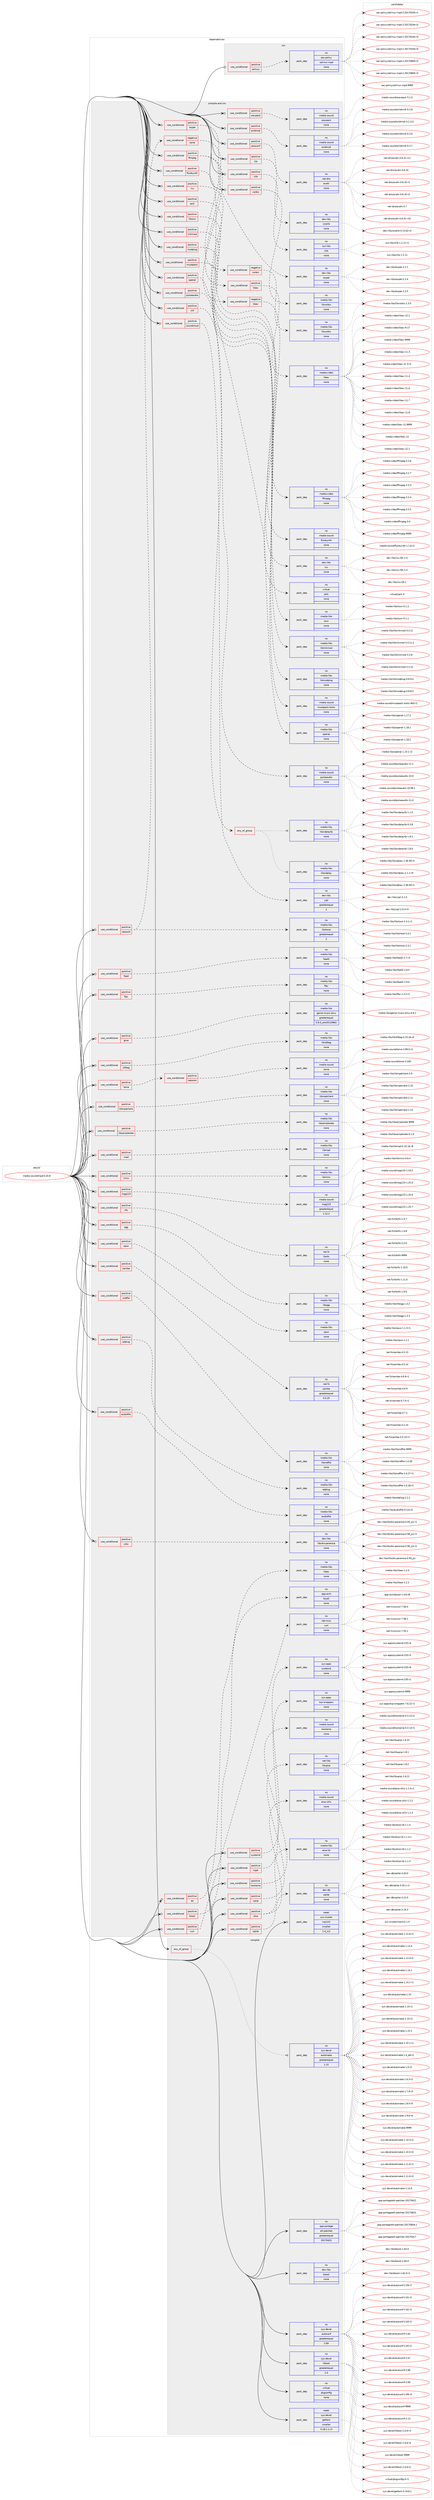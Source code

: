 digraph prolog {

# *************
# Graph options
# *************

newrank=true;
concentrate=true;
compound=true;
graph [rankdir=LR,fontname=Helvetica,fontsize=10,ranksep=1.5];#, ranksep=2.5, nodesep=0.2];
edge  [arrowhead=vee];
node  [fontname=Helvetica,fontsize=10];

# **********
# The ebuild
# **********

subgraph cluster_leftcol {
color=gray;
rank=same;
label=<<i>ebuild</i>>;
id [label="media-sound/mpd-0.20.8", color=red, width=4, href="../media-sound/mpd-0.20.8.svg"];
}

# ****************
# The dependencies
# ****************

subgraph cluster_midcol {
color=gray;
label=<<i>dependencies</i>>;
subgraph cluster_compile {
fillcolor="#eeeeee";
style=filled;
label=<<i>compile</i>>;
subgraph any6022 {
dependency383649 [label=<<TABLE BORDER="0" CELLBORDER="1" CELLSPACING="0" CELLPADDING="4"><TR><TD CELLPADDING="10">any_of_group</TD></TR></TABLE>>, shape=none, color=red];subgraph pack283339 {
dependency383650 [label=<<TABLE BORDER="0" CELLBORDER="1" CELLSPACING="0" CELLPADDING="4" WIDTH="220"><TR><TD ROWSPAN="6" CELLPADDING="30">pack_dep</TD></TR><TR><TD WIDTH="110">no</TD></TR><TR><TD>sys-devel</TD></TR><TR><TD>automake</TD></TR><TR><TD>greaterequal</TD></TR><TR><TD>1.15</TD></TR></TABLE>>, shape=none, color=blue];
}
dependency383649:e -> dependency383650:w [weight=20,style="dotted",arrowhead="oinv"];
}
id:e -> dependency383649:w [weight=20,style="solid",arrowhead="vee"];
subgraph pack283340 {
dependency383651 [label=<<TABLE BORDER="0" CELLBORDER="1" CELLSPACING="0" CELLPADDING="4" WIDTH="220"><TR><TD ROWSPAN="6" CELLPADDING="30">pack_dep</TD></TR><TR><TD WIDTH="110">no</TD></TR><TR><TD>app-portage</TD></TR><TR><TD>elt-patches</TD></TR><TR><TD>greaterequal</TD></TR><TR><TD>20170422</TD></TR></TABLE>>, shape=none, color=blue];
}
id:e -> dependency383651:w [weight=20,style="solid",arrowhead="vee"];
subgraph pack283341 {
dependency383652 [label=<<TABLE BORDER="0" CELLBORDER="1" CELLSPACING="0" CELLPADDING="4" WIDTH="220"><TR><TD ROWSPAN="6" CELLPADDING="30">pack_dep</TD></TR><TR><TD WIDTH="110">no</TD></TR><TR><TD>dev-libs</TD></TR><TR><TD>boost</TD></TR><TR><TD>none</TD></TR><TR><TD></TD></TR></TABLE>>, shape=none, color=blue];
}
id:e -> dependency383652:w [weight=20,style="solid",arrowhead="vee"];
subgraph pack283342 {
dependency383653 [label=<<TABLE BORDER="0" CELLBORDER="1" CELLSPACING="0" CELLPADDING="4" WIDTH="220"><TR><TD ROWSPAN="6" CELLPADDING="30">pack_dep</TD></TR><TR><TD WIDTH="110">no</TD></TR><TR><TD>sys-devel</TD></TR><TR><TD>autoconf</TD></TR><TR><TD>greaterequal</TD></TR><TR><TD>2.69</TD></TR></TABLE>>, shape=none, color=blue];
}
id:e -> dependency383653:w [weight=20,style="solid",arrowhead="vee"];
subgraph pack283343 {
dependency383654 [label=<<TABLE BORDER="0" CELLBORDER="1" CELLSPACING="0" CELLPADDING="4" WIDTH="220"><TR><TD ROWSPAN="6" CELLPADDING="30">pack_dep</TD></TR><TR><TD WIDTH="110">no</TD></TR><TR><TD>sys-devel</TD></TR><TR><TD>libtool</TD></TR><TR><TD>greaterequal</TD></TR><TR><TD>2.4</TD></TR></TABLE>>, shape=none, color=blue];
}
id:e -> dependency383654:w [weight=20,style="solid",arrowhead="vee"];
subgraph pack283344 {
dependency383655 [label=<<TABLE BORDER="0" CELLBORDER="1" CELLSPACING="0" CELLPADDING="4" WIDTH="220"><TR><TD ROWSPAN="6" CELLPADDING="30">pack_dep</TD></TR><TR><TD WIDTH="110">no</TD></TR><TR><TD>virtual</TD></TR><TR><TD>pkgconfig</TD></TR><TR><TD>none</TD></TR><TR><TD></TD></TR></TABLE>>, shape=none, color=blue];
}
id:e -> dependency383655:w [weight=20,style="solid",arrowhead="vee"];
subgraph pack283345 {
dependency383656 [label=<<TABLE BORDER="0" CELLBORDER="1" CELLSPACING="0" CELLPADDING="4" WIDTH="220"><TR><TD ROWSPAN="6" CELLPADDING="30">pack_dep</TD></TR><TR><TD WIDTH="110">weak</TD></TR><TR><TD>sys-devel</TD></TR><TR><TD>gettext</TD></TR><TR><TD>smaller</TD></TR><TR><TD>0.18.1.1-r3</TD></TR></TABLE>>, shape=none, color=blue];
}
id:e -> dependency383656:w [weight=20,style="solid",arrowhead="vee"];
}
subgraph cluster_compileandrun {
fillcolor="#eeeeee";
style=filled;
label=<<i>compile and run</i>>;
subgraph cond94127 {
dependency383657 [label=<<TABLE BORDER="0" CELLBORDER="1" CELLSPACING="0" CELLPADDING="4"><TR><TD ROWSPAN="3" CELLPADDING="10">use_conditional</TD></TR><TR><TD>positive</TD></TR><TR><TD>adplug</TD></TR></TABLE>>, shape=none, color=red];
subgraph pack283346 {
dependency383658 [label=<<TABLE BORDER="0" CELLBORDER="1" CELLSPACING="0" CELLPADDING="4" WIDTH="220"><TR><TD ROWSPAN="6" CELLPADDING="30">pack_dep</TD></TR><TR><TD WIDTH="110">no</TD></TR><TR><TD>media-libs</TD></TR><TR><TD>adplug</TD></TR><TR><TD>none</TD></TR><TR><TD></TD></TR></TABLE>>, shape=none, color=blue];
}
dependency383657:e -> dependency383658:w [weight=20,style="dashed",arrowhead="vee"];
}
id:e -> dependency383657:w [weight=20,style="solid",arrowhead="odotvee"];
subgraph cond94128 {
dependency383659 [label=<<TABLE BORDER="0" CELLBORDER="1" CELLSPACING="0" CELLPADDING="4"><TR><TD ROWSPAN="3" CELLPADDING="10">use_conditional</TD></TR><TR><TD>positive</TD></TR><TR><TD>alsa</TD></TR></TABLE>>, shape=none, color=red];
subgraph pack283347 {
dependency383660 [label=<<TABLE BORDER="0" CELLBORDER="1" CELLSPACING="0" CELLPADDING="4" WIDTH="220"><TR><TD ROWSPAN="6" CELLPADDING="30">pack_dep</TD></TR><TR><TD WIDTH="110">no</TD></TR><TR><TD>media-sound</TD></TR><TR><TD>alsa-utils</TD></TR><TR><TD>none</TD></TR><TR><TD></TD></TR></TABLE>>, shape=none, color=blue];
}
dependency383659:e -> dependency383660:w [weight=20,style="dashed",arrowhead="vee"];
subgraph pack283348 {
dependency383661 [label=<<TABLE BORDER="0" CELLBORDER="1" CELLSPACING="0" CELLPADDING="4" WIDTH="220"><TR><TD ROWSPAN="6" CELLPADDING="30">pack_dep</TD></TR><TR><TD WIDTH="110">no</TD></TR><TR><TD>media-libs</TD></TR><TR><TD>alsa-lib</TD></TR><TR><TD>none</TD></TR><TR><TD></TD></TR></TABLE>>, shape=none, color=blue];
}
dependency383659:e -> dependency383661:w [weight=20,style="dashed",arrowhead="vee"];
}
id:e -> dependency383659:w [weight=20,style="solid",arrowhead="odotvee"];
subgraph cond94129 {
dependency383662 [label=<<TABLE BORDER="0" CELLBORDER="1" CELLSPACING="0" CELLPADDING="4"><TR><TD ROWSPAN="3" CELLPADDING="10">use_conditional</TD></TR><TR><TD>positive</TD></TR><TR><TD>ao</TD></TR></TABLE>>, shape=none, color=red];
subgraph pack283349 {
dependency383663 [label=<<TABLE BORDER="0" CELLBORDER="1" CELLSPACING="0" CELLPADDING="4" WIDTH="220"><TR><TD ROWSPAN="6" CELLPADDING="30">pack_dep</TD></TR><TR><TD WIDTH="110">no</TD></TR><TR><TD>media-libs</TD></TR><TR><TD>libao</TD></TR><TR><TD>none</TD></TR><TR><TD></TD></TR></TABLE>>, shape=none, color=blue];
}
dependency383662:e -> dependency383663:w [weight=20,style="dashed",arrowhead="vee"];
}
id:e -> dependency383662:w [weight=20,style="solid",arrowhead="odotvee"];
subgraph cond94130 {
dependency383664 [label=<<TABLE BORDER="0" CELLBORDER="1" CELLSPACING="0" CELLPADDING="4"><TR><TD ROWSPAN="3" CELLPADDING="10">use_conditional</TD></TR><TR><TD>positive</TD></TR><TR><TD>audiofile</TD></TR></TABLE>>, shape=none, color=red];
subgraph pack283350 {
dependency383665 [label=<<TABLE BORDER="0" CELLBORDER="1" CELLSPACING="0" CELLPADDING="4" WIDTH="220"><TR><TD ROWSPAN="6" CELLPADDING="30">pack_dep</TD></TR><TR><TD WIDTH="110">no</TD></TR><TR><TD>media-libs</TD></TR><TR><TD>audiofile</TD></TR><TR><TD>none</TD></TR><TR><TD></TD></TR></TABLE>>, shape=none, color=blue];
}
dependency383664:e -> dependency383665:w [weight=20,style="dashed",arrowhead="vee"];
}
id:e -> dependency383664:w [weight=20,style="solid",arrowhead="odotvee"];
subgraph cond94131 {
dependency383666 [label=<<TABLE BORDER="0" CELLBORDER="1" CELLSPACING="0" CELLPADDING="4"><TR><TD ROWSPAN="3" CELLPADDING="10">use_conditional</TD></TR><TR><TD>positive</TD></TR><TR><TD>bzip2</TD></TR></TABLE>>, shape=none, color=red];
subgraph pack283351 {
dependency383667 [label=<<TABLE BORDER="0" CELLBORDER="1" CELLSPACING="0" CELLPADDING="4" WIDTH="220"><TR><TD ROWSPAN="6" CELLPADDING="30">pack_dep</TD></TR><TR><TD WIDTH="110">no</TD></TR><TR><TD>app-arch</TD></TR><TR><TD>bzip2</TD></TR><TR><TD>none</TD></TR><TR><TD></TD></TR></TABLE>>, shape=none, color=blue];
}
dependency383666:e -> dependency383667:w [weight=20,style="dashed",arrowhead="vee"];
}
id:e -> dependency383666:w [weight=20,style="solid",arrowhead="odotvee"];
subgraph cond94132 {
dependency383668 [label=<<TABLE BORDER="0" CELLBORDER="1" CELLSPACING="0" CELLPADDING="4"><TR><TD ROWSPAN="3" CELLPADDING="10">use_conditional</TD></TR><TR><TD>positive</TD></TR><TR><TD>cdio</TD></TR></TABLE>>, shape=none, color=red];
subgraph pack283352 {
dependency383669 [label=<<TABLE BORDER="0" CELLBORDER="1" CELLSPACING="0" CELLPADDING="4" WIDTH="220"><TR><TD ROWSPAN="6" CELLPADDING="30">pack_dep</TD></TR><TR><TD WIDTH="110">no</TD></TR><TR><TD>dev-libs</TD></TR><TR><TD>libcdio-paranoia</TD></TR><TR><TD>none</TD></TR><TR><TD></TD></TR></TABLE>>, shape=none, color=blue];
}
dependency383668:e -> dependency383669:w [weight=20,style="dashed",arrowhead="vee"];
}
id:e -> dependency383668:w [weight=20,style="solid",arrowhead="odotvee"];
subgraph cond94133 {
dependency383670 [label=<<TABLE BORDER="0" CELLBORDER="1" CELLSPACING="0" CELLPADDING="4"><TR><TD ROWSPAN="3" CELLPADDING="10">use_conditional</TD></TR><TR><TD>positive</TD></TR><TR><TD>curl</TD></TR></TABLE>>, shape=none, color=red];
subgraph pack283353 {
dependency383671 [label=<<TABLE BORDER="0" CELLBORDER="1" CELLSPACING="0" CELLPADDING="4" WIDTH="220"><TR><TD ROWSPAN="6" CELLPADDING="30">pack_dep</TD></TR><TR><TD WIDTH="110">no</TD></TR><TR><TD>net-misc</TD></TR><TR><TD>curl</TD></TR><TR><TD>none</TD></TR><TR><TD></TD></TR></TABLE>>, shape=none, color=blue];
}
dependency383670:e -> dependency383671:w [weight=20,style="dashed",arrowhead="vee"];
}
id:e -> dependency383670:w [weight=20,style="solid",arrowhead="odotvee"];
subgraph cond94134 {
dependency383672 [label=<<TABLE BORDER="0" CELLBORDER="1" CELLSPACING="0" CELLPADDING="4"><TR><TD ROWSPAN="3" CELLPADDING="10">use_conditional</TD></TR><TR><TD>positive</TD></TR><TR><TD>expat</TD></TR></TABLE>>, shape=none, color=red];
subgraph pack283354 {
dependency383673 [label=<<TABLE BORDER="0" CELLBORDER="1" CELLSPACING="0" CELLPADDING="4" WIDTH="220"><TR><TD ROWSPAN="6" CELLPADDING="30">pack_dep</TD></TR><TR><TD WIDTH="110">no</TD></TR><TR><TD>dev-libs</TD></TR><TR><TD>expat</TD></TR><TR><TD>none</TD></TR><TR><TD></TD></TR></TABLE>>, shape=none, color=blue];
}
dependency383672:e -> dependency383673:w [weight=20,style="dashed",arrowhead="vee"];
}
id:e -> dependency383672:w [weight=20,style="solid",arrowhead="odotvee"];
subgraph cond94135 {
dependency383674 [label=<<TABLE BORDER="0" CELLBORDER="1" CELLSPACING="0" CELLPADDING="4"><TR><TD ROWSPAN="3" CELLPADDING="10">use_conditional</TD></TR><TR><TD>positive</TD></TR><TR><TD>faad</TD></TR></TABLE>>, shape=none, color=red];
subgraph pack283355 {
dependency383675 [label=<<TABLE BORDER="0" CELLBORDER="1" CELLSPACING="0" CELLPADDING="4" WIDTH="220"><TR><TD ROWSPAN="6" CELLPADDING="30">pack_dep</TD></TR><TR><TD WIDTH="110">no</TD></TR><TR><TD>media-libs</TD></TR><TR><TD>faad2</TD></TR><TR><TD>none</TD></TR><TR><TD></TD></TR></TABLE>>, shape=none, color=blue];
}
dependency383674:e -> dependency383675:w [weight=20,style="dashed",arrowhead="vee"];
}
id:e -> dependency383674:w [weight=20,style="solid",arrowhead="odotvee"];
subgraph cond94136 {
dependency383676 [label=<<TABLE BORDER="0" CELLBORDER="1" CELLSPACING="0" CELLPADDING="4"><TR><TD ROWSPAN="3" CELLPADDING="10">use_conditional</TD></TR><TR><TD>positive</TD></TR><TR><TD>ffmpeg</TD></TR></TABLE>>, shape=none, color=red];
subgraph cond94137 {
dependency383677 [label=<<TABLE BORDER="0" CELLBORDER="1" CELLSPACING="0" CELLPADDING="4"><TR><TD ROWSPAN="3" CELLPADDING="10">use_conditional</TD></TR><TR><TD>positive</TD></TR><TR><TD>libav</TD></TR></TABLE>>, shape=none, color=red];
subgraph pack283356 {
dependency383678 [label=<<TABLE BORDER="0" CELLBORDER="1" CELLSPACING="0" CELLPADDING="4" WIDTH="220"><TR><TD ROWSPAN="6" CELLPADDING="30">pack_dep</TD></TR><TR><TD WIDTH="110">no</TD></TR><TR><TD>media-video</TD></TR><TR><TD>libav</TD></TR><TR><TD>none</TD></TR><TR><TD></TD></TR></TABLE>>, shape=none, color=blue];
}
dependency383677:e -> dependency383678:w [weight=20,style="dashed",arrowhead="vee"];
}
dependency383676:e -> dependency383677:w [weight=20,style="dashed",arrowhead="vee"];
subgraph cond94138 {
dependency383679 [label=<<TABLE BORDER="0" CELLBORDER="1" CELLSPACING="0" CELLPADDING="4"><TR><TD ROWSPAN="3" CELLPADDING="10">use_conditional</TD></TR><TR><TD>negative</TD></TR><TR><TD>libav</TD></TR></TABLE>>, shape=none, color=red];
subgraph pack283357 {
dependency383680 [label=<<TABLE BORDER="0" CELLBORDER="1" CELLSPACING="0" CELLPADDING="4" WIDTH="220"><TR><TD ROWSPAN="6" CELLPADDING="30">pack_dep</TD></TR><TR><TD WIDTH="110">no</TD></TR><TR><TD>media-video</TD></TR><TR><TD>ffmpeg</TD></TR><TR><TD>none</TD></TR><TR><TD></TD></TR></TABLE>>, shape=none, color=blue];
}
dependency383679:e -> dependency383680:w [weight=20,style="dashed",arrowhead="vee"];
}
dependency383676:e -> dependency383679:w [weight=20,style="dashed",arrowhead="vee"];
}
id:e -> dependency383676:w [weight=20,style="solid",arrowhead="odotvee"];
subgraph cond94139 {
dependency383681 [label=<<TABLE BORDER="0" CELLBORDER="1" CELLSPACING="0" CELLPADDING="4"><TR><TD ROWSPAN="3" CELLPADDING="10">use_conditional</TD></TR><TR><TD>positive</TD></TR><TR><TD>flac</TD></TR></TABLE>>, shape=none, color=red];
subgraph pack283358 {
dependency383682 [label=<<TABLE BORDER="0" CELLBORDER="1" CELLSPACING="0" CELLPADDING="4" WIDTH="220"><TR><TD ROWSPAN="6" CELLPADDING="30">pack_dep</TD></TR><TR><TD WIDTH="110">no</TD></TR><TR><TD>media-libs</TD></TR><TR><TD>flac</TD></TR><TR><TD>none</TD></TR><TR><TD></TD></TR></TABLE>>, shape=none, color=blue];
}
dependency383681:e -> dependency383682:w [weight=20,style="dashed",arrowhead="vee"];
}
id:e -> dependency383681:w [weight=20,style="solid",arrowhead="odotvee"];
subgraph cond94140 {
dependency383683 [label=<<TABLE BORDER="0" CELLBORDER="1" CELLSPACING="0" CELLPADDING="4"><TR><TD ROWSPAN="3" CELLPADDING="10">use_conditional</TD></TR><TR><TD>positive</TD></TR><TR><TD>fluidsynth</TD></TR></TABLE>>, shape=none, color=red];
subgraph pack283359 {
dependency383684 [label=<<TABLE BORDER="0" CELLBORDER="1" CELLSPACING="0" CELLPADDING="4" WIDTH="220"><TR><TD ROWSPAN="6" CELLPADDING="30">pack_dep</TD></TR><TR><TD WIDTH="110">no</TD></TR><TR><TD>media-sound</TD></TR><TR><TD>fluidsynth</TD></TR><TR><TD>none</TD></TR><TR><TD></TD></TR></TABLE>>, shape=none, color=blue];
}
dependency383683:e -> dependency383684:w [weight=20,style="dashed",arrowhead="vee"];
}
id:e -> dependency383683:w [weight=20,style="solid",arrowhead="odotvee"];
subgraph cond94141 {
dependency383685 [label=<<TABLE BORDER="0" CELLBORDER="1" CELLSPACING="0" CELLPADDING="4"><TR><TD ROWSPAN="3" CELLPADDING="10">use_conditional</TD></TR><TR><TD>positive</TD></TR><TR><TD>gme</TD></TR></TABLE>>, shape=none, color=red];
subgraph pack283360 {
dependency383686 [label=<<TABLE BORDER="0" CELLBORDER="1" CELLSPACING="0" CELLPADDING="4" WIDTH="220"><TR><TD ROWSPAN="6" CELLPADDING="30">pack_dep</TD></TR><TR><TD WIDTH="110">no</TD></TR><TR><TD>media-libs</TD></TR><TR><TD>game-music-emu</TD></TR><TR><TD>greaterequal</TD></TR><TR><TD>0.6.0_pre20120802</TD></TR></TABLE>>, shape=none, color=blue];
}
dependency383685:e -> dependency383686:w [weight=20,style="dashed",arrowhead="vee"];
}
id:e -> dependency383685:w [weight=20,style="solid",arrowhead="odotvee"];
subgraph cond94142 {
dependency383687 [label=<<TABLE BORDER="0" CELLBORDER="1" CELLSPACING="0" CELLPADDING="4"><TR><TD ROWSPAN="3" CELLPADDING="10">use_conditional</TD></TR><TR><TD>positive</TD></TR><TR><TD>icu</TD></TR></TABLE>>, shape=none, color=red];
subgraph pack283361 {
dependency383688 [label=<<TABLE BORDER="0" CELLBORDER="1" CELLSPACING="0" CELLPADDING="4" WIDTH="220"><TR><TD ROWSPAN="6" CELLPADDING="30">pack_dep</TD></TR><TR><TD WIDTH="110">no</TD></TR><TR><TD>dev-libs</TD></TR><TR><TD>icu</TD></TR><TR><TD>none</TD></TR><TR><TD></TD></TR></TABLE>>, shape=none, color=blue];
}
dependency383687:e -> dependency383688:w [weight=20,style="dashed",arrowhead="vee"];
}
id:e -> dependency383687:w [weight=20,style="solid",arrowhead="odotvee"];
subgraph cond94143 {
dependency383689 [label=<<TABLE BORDER="0" CELLBORDER="1" CELLSPACING="0" CELLPADDING="4"><TR><TD ROWSPAN="3" CELLPADDING="10">use_conditional</TD></TR><TR><TD>positive</TD></TR><TR><TD>id3tag</TD></TR></TABLE>>, shape=none, color=red];
subgraph pack283362 {
dependency383690 [label=<<TABLE BORDER="0" CELLBORDER="1" CELLSPACING="0" CELLPADDING="4" WIDTH="220"><TR><TD ROWSPAN="6" CELLPADDING="30">pack_dep</TD></TR><TR><TD WIDTH="110">no</TD></TR><TR><TD>media-libs</TD></TR><TR><TD>libid3tag</TD></TR><TR><TD>none</TD></TR><TR><TD></TD></TR></TABLE>>, shape=none, color=blue];
}
dependency383689:e -> dependency383690:w [weight=20,style="dashed",arrowhead="vee"];
}
id:e -> dependency383689:w [weight=20,style="solid",arrowhead="odotvee"];
subgraph cond94144 {
dependency383691 [label=<<TABLE BORDER="0" CELLBORDER="1" CELLSPACING="0" CELLPADDING="4"><TR><TD ROWSPAN="3" CELLPADDING="10">use_conditional</TD></TR><TR><TD>positive</TD></TR><TR><TD>jack</TD></TR></TABLE>>, shape=none, color=red];
subgraph pack283363 {
dependency383692 [label=<<TABLE BORDER="0" CELLBORDER="1" CELLSPACING="0" CELLPADDING="4" WIDTH="220"><TR><TD ROWSPAN="6" CELLPADDING="30">pack_dep</TD></TR><TR><TD WIDTH="110">no</TD></TR><TR><TD>virtual</TD></TR><TR><TD>jack</TD></TR><TR><TD>none</TD></TR><TR><TD></TD></TR></TABLE>>, shape=none, color=blue];
}
dependency383691:e -> dependency383692:w [weight=20,style="dashed",arrowhead="vee"];
}
id:e -> dependency383691:w [weight=20,style="solid",arrowhead="odotvee"];
subgraph cond94145 {
dependency383693 [label=<<TABLE BORDER="0" CELLBORDER="1" CELLSPACING="0" CELLPADDING="4"><TR><TD ROWSPAN="3" CELLPADDING="10">use_conditional</TD></TR><TR><TD>positive</TD></TR><TR><TD>lame</TD></TR></TABLE>>, shape=none, color=red];
subgraph cond94146 {
dependency383694 [label=<<TABLE BORDER="0" CELLBORDER="1" CELLSPACING="0" CELLPADDING="4"><TR><TD ROWSPAN="3" CELLPADDING="10">use_conditional</TD></TR><TR><TD>positive</TD></TR><TR><TD>network</TD></TR></TABLE>>, shape=none, color=red];
subgraph pack283364 {
dependency383695 [label=<<TABLE BORDER="0" CELLBORDER="1" CELLSPACING="0" CELLPADDING="4" WIDTH="220"><TR><TD ROWSPAN="6" CELLPADDING="30">pack_dep</TD></TR><TR><TD WIDTH="110">no</TD></TR><TR><TD>media-sound</TD></TR><TR><TD>lame</TD></TR><TR><TD>none</TD></TR><TR><TD></TD></TR></TABLE>>, shape=none, color=blue];
}
dependency383694:e -> dependency383695:w [weight=20,style="dashed",arrowhead="vee"];
}
dependency383693:e -> dependency383694:w [weight=20,style="dashed",arrowhead="vee"];
}
id:e -> dependency383693:w [weight=20,style="solid",arrowhead="odotvee"];
subgraph cond94147 {
dependency383696 [label=<<TABLE BORDER="0" CELLBORDER="1" CELLSPACING="0" CELLPADDING="4"><TR><TD ROWSPAN="3" CELLPADDING="10">use_conditional</TD></TR><TR><TD>positive</TD></TR><TR><TD>libmpdclient</TD></TR></TABLE>>, shape=none, color=red];
subgraph pack283365 {
dependency383697 [label=<<TABLE BORDER="0" CELLBORDER="1" CELLSPACING="0" CELLPADDING="4" WIDTH="220"><TR><TD ROWSPAN="6" CELLPADDING="30">pack_dep</TD></TR><TR><TD WIDTH="110">no</TD></TR><TR><TD>media-libs</TD></TR><TR><TD>libmpdclient</TD></TR><TR><TD>none</TD></TR><TR><TD></TD></TR></TABLE>>, shape=none, color=blue];
}
dependency383696:e -> dependency383697:w [weight=20,style="dashed",arrowhead="vee"];
}
id:e -> dependency383696:w [weight=20,style="solid",arrowhead="odotvee"];
subgraph cond94148 {
dependency383698 [label=<<TABLE BORDER="0" CELLBORDER="1" CELLSPACING="0" CELLPADDING="4"><TR><TD ROWSPAN="3" CELLPADDING="10">use_conditional</TD></TR><TR><TD>positive</TD></TR><TR><TD>libsamplerate</TD></TR></TABLE>>, shape=none, color=red];
subgraph pack283366 {
dependency383699 [label=<<TABLE BORDER="0" CELLBORDER="1" CELLSPACING="0" CELLPADDING="4" WIDTH="220"><TR><TD ROWSPAN="6" CELLPADDING="30">pack_dep</TD></TR><TR><TD WIDTH="110">no</TD></TR><TR><TD>media-libs</TD></TR><TR><TD>libsamplerate</TD></TR><TR><TD>none</TD></TR><TR><TD></TD></TR></TABLE>>, shape=none, color=blue];
}
dependency383698:e -> dependency383699:w [weight=20,style="dashed",arrowhead="vee"];
}
id:e -> dependency383698:w [weight=20,style="solid",arrowhead="odotvee"];
subgraph cond94149 {
dependency383700 [label=<<TABLE BORDER="0" CELLBORDER="1" CELLSPACING="0" CELLPADDING="4"><TR><TD ROWSPAN="3" CELLPADDING="10">use_conditional</TD></TR><TR><TD>positive</TD></TR><TR><TD>libsoxr</TD></TR></TABLE>>, shape=none, color=red];
subgraph pack283367 {
dependency383701 [label=<<TABLE BORDER="0" CELLBORDER="1" CELLSPACING="0" CELLPADDING="4" WIDTH="220"><TR><TD ROWSPAN="6" CELLPADDING="30">pack_dep</TD></TR><TR><TD WIDTH="110">no</TD></TR><TR><TD>media-libs</TD></TR><TR><TD>soxr</TD></TR><TR><TD>none</TD></TR><TR><TD></TD></TR></TABLE>>, shape=none, color=blue];
}
dependency383700:e -> dependency383701:w [weight=20,style="dashed",arrowhead="vee"];
}
id:e -> dependency383700:w [weight=20,style="solid",arrowhead="odotvee"];
subgraph cond94150 {
dependency383702 [label=<<TABLE BORDER="0" CELLBORDER="1" CELLSPACING="0" CELLPADDING="4"><TR><TD ROWSPAN="3" CELLPADDING="10">use_conditional</TD></TR><TR><TD>positive</TD></TR><TR><TD>mad</TD></TR></TABLE>>, shape=none, color=red];
subgraph pack283368 {
dependency383703 [label=<<TABLE BORDER="0" CELLBORDER="1" CELLSPACING="0" CELLPADDING="4" WIDTH="220"><TR><TD ROWSPAN="6" CELLPADDING="30">pack_dep</TD></TR><TR><TD WIDTH="110">no</TD></TR><TR><TD>media-libs</TD></TR><TR><TD>libmad</TD></TR><TR><TD>none</TD></TR><TR><TD></TD></TR></TABLE>>, shape=none, color=blue];
}
dependency383702:e -> dependency383703:w [weight=20,style="dashed",arrowhead="vee"];
}
id:e -> dependency383702:w [weight=20,style="solid",arrowhead="odotvee"];
subgraph cond94151 {
dependency383704 [label=<<TABLE BORDER="0" CELLBORDER="1" CELLSPACING="0" CELLPADDING="4"><TR><TD ROWSPAN="3" CELLPADDING="10">use_conditional</TD></TR><TR><TD>positive</TD></TR><TR><TD>mikmod</TD></TR></TABLE>>, shape=none, color=red];
subgraph pack283369 {
dependency383705 [label=<<TABLE BORDER="0" CELLBORDER="1" CELLSPACING="0" CELLPADDING="4" WIDTH="220"><TR><TD ROWSPAN="6" CELLPADDING="30">pack_dep</TD></TR><TR><TD WIDTH="110">no</TD></TR><TR><TD>media-libs</TD></TR><TR><TD>libmikmod</TD></TR><TR><TD>none</TD></TR><TR><TD></TD></TR></TABLE>>, shape=none, color=blue];
}
dependency383704:e -> dependency383705:w [weight=20,style="dashed",arrowhead="vee"];
}
id:e -> dependency383704:w [weight=20,style="solid",arrowhead="odotvee"];
subgraph cond94152 {
dependency383706 [label=<<TABLE BORDER="0" CELLBORDER="1" CELLSPACING="0" CELLPADDING="4"><TR><TD ROWSPAN="3" CELLPADDING="10">use_conditional</TD></TR><TR><TD>positive</TD></TR><TR><TD>mms</TD></TR></TABLE>>, shape=none, color=red];
subgraph pack283370 {
dependency383707 [label=<<TABLE BORDER="0" CELLBORDER="1" CELLSPACING="0" CELLPADDING="4" WIDTH="220"><TR><TD ROWSPAN="6" CELLPADDING="30">pack_dep</TD></TR><TR><TD WIDTH="110">no</TD></TR><TR><TD>media-libs</TD></TR><TR><TD>libmms</TD></TR><TR><TD>none</TD></TR><TR><TD></TD></TR></TABLE>>, shape=none, color=blue];
}
dependency383706:e -> dependency383707:w [weight=20,style="dashed",arrowhead="vee"];
}
id:e -> dependency383706:w [weight=20,style="solid",arrowhead="odotvee"];
subgraph cond94153 {
dependency383708 [label=<<TABLE BORDER="0" CELLBORDER="1" CELLSPACING="0" CELLPADDING="4"><TR><TD ROWSPAN="3" CELLPADDING="10">use_conditional</TD></TR><TR><TD>positive</TD></TR><TR><TD>modplug</TD></TR></TABLE>>, shape=none, color=red];
subgraph pack283371 {
dependency383709 [label=<<TABLE BORDER="0" CELLBORDER="1" CELLSPACING="0" CELLPADDING="4" WIDTH="220"><TR><TD ROWSPAN="6" CELLPADDING="30">pack_dep</TD></TR><TR><TD WIDTH="110">no</TD></TR><TR><TD>media-libs</TD></TR><TR><TD>libmodplug</TD></TR><TR><TD>none</TD></TR><TR><TD></TD></TR></TABLE>>, shape=none, color=blue];
}
dependency383708:e -> dependency383709:w [weight=20,style="dashed",arrowhead="vee"];
}
id:e -> dependency383708:w [weight=20,style="solid",arrowhead="odotvee"];
subgraph cond94154 {
dependency383710 [label=<<TABLE BORDER="0" CELLBORDER="1" CELLSPACING="0" CELLPADDING="4"><TR><TD ROWSPAN="3" CELLPADDING="10">use_conditional</TD></TR><TR><TD>positive</TD></TR><TR><TD>mpg123</TD></TR></TABLE>>, shape=none, color=red];
subgraph pack283372 {
dependency383711 [label=<<TABLE BORDER="0" CELLBORDER="1" CELLSPACING="0" CELLPADDING="4" WIDTH="220"><TR><TD ROWSPAN="6" CELLPADDING="30">pack_dep</TD></TR><TR><TD WIDTH="110">no</TD></TR><TR><TD>media-sound</TD></TR><TR><TD>mpg123</TD></TR><TR><TD>greaterequal</TD></TR><TR><TD>1.12.2</TD></TR></TABLE>>, shape=none, color=blue];
}
dependency383710:e -> dependency383711:w [weight=20,style="dashed",arrowhead="vee"];
}
id:e -> dependency383710:w [weight=20,style="solid",arrowhead="odotvee"];
subgraph cond94155 {
dependency383712 [label=<<TABLE BORDER="0" CELLBORDER="1" CELLSPACING="0" CELLPADDING="4"><TR><TD ROWSPAN="3" CELLPADDING="10">use_conditional</TD></TR><TR><TD>positive</TD></TR><TR><TD>musepack</TD></TR></TABLE>>, shape=none, color=red];
subgraph pack283373 {
dependency383713 [label=<<TABLE BORDER="0" CELLBORDER="1" CELLSPACING="0" CELLPADDING="4" WIDTH="220"><TR><TD ROWSPAN="6" CELLPADDING="30">pack_dep</TD></TR><TR><TD WIDTH="110">no</TD></TR><TR><TD>media-sound</TD></TR><TR><TD>musepack-tools</TD></TR><TR><TD>none</TD></TR><TR><TD></TD></TR></TABLE>>, shape=none, color=blue];
}
dependency383712:e -> dependency383713:w [weight=20,style="dashed",arrowhead="vee"];
}
id:e -> dependency383712:w [weight=20,style="solid",arrowhead="odotvee"];
subgraph cond94156 {
dependency383714 [label=<<TABLE BORDER="0" CELLBORDER="1" CELLSPACING="0" CELLPADDING="4"><TR><TD ROWSPAN="3" CELLPADDING="10">use_conditional</TD></TR><TR><TD>positive</TD></TR><TR><TD>network</TD></TR></TABLE>>, shape=none, color=red];
subgraph pack283374 {
dependency383715 [label=<<TABLE BORDER="0" CELLBORDER="1" CELLSPACING="0" CELLPADDING="4" WIDTH="220"><TR><TD ROWSPAN="6" CELLPADDING="30">pack_dep</TD></TR><TR><TD WIDTH="110">no</TD></TR><TR><TD>media-libs</TD></TR><TR><TD>libshout</TD></TR><TR><TD>greaterequal</TD></TR><TR><TD>2</TD></TR></TABLE>>, shape=none, color=blue];
}
dependency383714:e -> dependency383715:w [weight=20,style="dashed",arrowhead="vee"];
subgraph cond94157 {
dependency383716 [label=<<TABLE BORDER="0" CELLBORDER="1" CELLSPACING="0" CELLPADDING="4"><TR><TD ROWSPAN="3" CELLPADDING="10">use_conditional</TD></TR><TR><TD>negative</TD></TR><TR><TD>lame</TD></TR></TABLE>>, shape=none, color=red];
subgraph cond94158 {
dependency383717 [label=<<TABLE BORDER="0" CELLBORDER="1" CELLSPACING="0" CELLPADDING="4"><TR><TD ROWSPAN="3" CELLPADDING="10">use_conditional</TD></TR><TR><TD>negative</TD></TR><TR><TD>vorbis</TD></TR></TABLE>>, shape=none, color=red];
subgraph pack283375 {
dependency383718 [label=<<TABLE BORDER="0" CELLBORDER="1" CELLSPACING="0" CELLPADDING="4" WIDTH="220"><TR><TD ROWSPAN="6" CELLPADDING="30">pack_dep</TD></TR><TR><TD WIDTH="110">no</TD></TR><TR><TD>media-libs</TD></TR><TR><TD>libvorbis</TD></TR><TR><TD>none</TD></TR><TR><TD></TD></TR></TABLE>>, shape=none, color=blue];
}
dependency383717:e -> dependency383718:w [weight=20,style="dashed",arrowhead="vee"];
}
dependency383716:e -> dependency383717:w [weight=20,style="dashed",arrowhead="vee"];
}
dependency383714:e -> dependency383716:w [weight=20,style="dashed",arrowhead="vee"];
}
id:e -> dependency383714:w [weight=20,style="solid",arrowhead="odotvee"];
subgraph cond94159 {
dependency383719 [label=<<TABLE BORDER="0" CELLBORDER="1" CELLSPACING="0" CELLPADDING="4"><TR><TD ROWSPAN="3" CELLPADDING="10">use_conditional</TD></TR><TR><TD>positive</TD></TR><TR><TD>nfs</TD></TR></TABLE>>, shape=none, color=red];
subgraph pack283376 {
dependency383720 [label=<<TABLE BORDER="0" CELLBORDER="1" CELLSPACING="0" CELLPADDING="4" WIDTH="220"><TR><TD ROWSPAN="6" CELLPADDING="30">pack_dep</TD></TR><TR><TD WIDTH="110">no</TD></TR><TR><TD>net-fs</TD></TR><TR><TD>libnfs</TD></TR><TR><TD>none</TD></TR><TR><TD></TD></TR></TABLE>>, shape=none, color=blue];
}
dependency383719:e -> dependency383720:w [weight=20,style="dashed",arrowhead="vee"];
}
id:e -> dependency383719:w [weight=20,style="solid",arrowhead="odotvee"];
subgraph cond94160 {
dependency383721 [label=<<TABLE BORDER="0" CELLBORDER="1" CELLSPACING="0" CELLPADDING="4"><TR><TD ROWSPAN="3" CELLPADDING="10">use_conditional</TD></TR><TR><TD>positive</TD></TR><TR><TD>ogg</TD></TR></TABLE>>, shape=none, color=red];
subgraph pack283377 {
dependency383722 [label=<<TABLE BORDER="0" CELLBORDER="1" CELLSPACING="0" CELLPADDING="4" WIDTH="220"><TR><TD ROWSPAN="6" CELLPADDING="30">pack_dep</TD></TR><TR><TD WIDTH="110">no</TD></TR><TR><TD>media-libs</TD></TR><TR><TD>libogg</TD></TR><TR><TD>none</TD></TR><TR><TD></TD></TR></TABLE>>, shape=none, color=blue];
}
dependency383721:e -> dependency383722:w [weight=20,style="dashed",arrowhead="vee"];
}
id:e -> dependency383721:w [weight=20,style="solid",arrowhead="odotvee"];
subgraph cond94161 {
dependency383723 [label=<<TABLE BORDER="0" CELLBORDER="1" CELLSPACING="0" CELLPADDING="4"><TR><TD ROWSPAN="3" CELLPADDING="10">use_conditional</TD></TR><TR><TD>positive</TD></TR><TR><TD>openal</TD></TR></TABLE>>, shape=none, color=red];
subgraph pack283378 {
dependency383724 [label=<<TABLE BORDER="0" CELLBORDER="1" CELLSPACING="0" CELLPADDING="4" WIDTH="220"><TR><TD ROWSPAN="6" CELLPADDING="30">pack_dep</TD></TR><TR><TD WIDTH="110">no</TD></TR><TR><TD>media-libs</TD></TR><TR><TD>openal</TD></TR><TR><TD>none</TD></TR><TR><TD></TD></TR></TABLE>>, shape=none, color=blue];
}
dependency383723:e -> dependency383724:w [weight=20,style="dashed",arrowhead="vee"];
}
id:e -> dependency383723:w [weight=20,style="solid",arrowhead="odotvee"];
subgraph cond94162 {
dependency383725 [label=<<TABLE BORDER="0" CELLBORDER="1" CELLSPACING="0" CELLPADDING="4"><TR><TD ROWSPAN="3" CELLPADDING="10">use_conditional</TD></TR><TR><TD>positive</TD></TR><TR><TD>opus</TD></TR></TABLE>>, shape=none, color=red];
subgraph pack283379 {
dependency383726 [label=<<TABLE BORDER="0" CELLBORDER="1" CELLSPACING="0" CELLPADDING="4" WIDTH="220"><TR><TD ROWSPAN="6" CELLPADDING="30">pack_dep</TD></TR><TR><TD WIDTH="110">no</TD></TR><TR><TD>media-libs</TD></TR><TR><TD>opus</TD></TR><TR><TD>none</TD></TR><TR><TD></TD></TR></TABLE>>, shape=none, color=blue];
}
dependency383725:e -> dependency383726:w [weight=20,style="dashed",arrowhead="vee"];
}
id:e -> dependency383725:w [weight=20,style="solid",arrowhead="odotvee"];
subgraph cond94163 {
dependency383727 [label=<<TABLE BORDER="0" CELLBORDER="1" CELLSPACING="0" CELLPADDING="4"><TR><TD ROWSPAN="3" CELLPADDING="10">use_conditional</TD></TR><TR><TD>positive</TD></TR><TR><TD>pulseaudio</TD></TR></TABLE>>, shape=none, color=red];
subgraph pack283380 {
dependency383728 [label=<<TABLE BORDER="0" CELLBORDER="1" CELLSPACING="0" CELLPADDING="4" WIDTH="220"><TR><TD ROWSPAN="6" CELLPADDING="30">pack_dep</TD></TR><TR><TD WIDTH="110">no</TD></TR><TR><TD>media-sound</TD></TR><TR><TD>pulseaudio</TD></TR><TR><TD>none</TD></TR><TR><TD></TD></TR></TABLE>>, shape=none, color=blue];
}
dependency383727:e -> dependency383728:w [weight=20,style="dashed",arrowhead="vee"];
}
id:e -> dependency383727:w [weight=20,style="solid",arrowhead="odotvee"];
subgraph cond94164 {
dependency383729 [label=<<TABLE BORDER="0" CELLBORDER="1" CELLSPACING="0" CELLPADDING="4"><TR><TD ROWSPAN="3" CELLPADDING="10">use_conditional</TD></TR><TR><TD>positive</TD></TR><TR><TD>samba</TD></TR></TABLE>>, shape=none, color=red];
subgraph pack283381 {
dependency383730 [label=<<TABLE BORDER="0" CELLBORDER="1" CELLSPACING="0" CELLPADDING="4" WIDTH="220"><TR><TD ROWSPAN="6" CELLPADDING="30">pack_dep</TD></TR><TR><TD WIDTH="110">no</TD></TR><TR><TD>net-fs</TD></TR><TR><TD>samba</TD></TR><TR><TD>greaterequal</TD></TR><TR><TD>4.0.25</TD></TR></TABLE>>, shape=none, color=blue];
}
dependency383729:e -> dependency383730:w [weight=20,style="dashed",arrowhead="vee"];
}
id:e -> dependency383729:w [weight=20,style="solid",arrowhead="odotvee"];
subgraph cond94165 {
dependency383731 [label=<<TABLE BORDER="0" CELLBORDER="1" CELLSPACING="0" CELLPADDING="4"><TR><TD ROWSPAN="3" CELLPADDING="10">use_conditional</TD></TR><TR><TD>positive</TD></TR><TR><TD>sid</TD></TR></TABLE>>, shape=none, color=red];
subgraph any6023 {
dependency383732 [label=<<TABLE BORDER="0" CELLBORDER="1" CELLSPACING="0" CELLPADDING="4"><TR><TD CELLPADDING="10">any_of_group</TD></TR></TABLE>>, shape=none, color=red];subgraph pack283382 {
dependency383733 [label=<<TABLE BORDER="0" CELLBORDER="1" CELLSPACING="0" CELLPADDING="4" WIDTH="220"><TR><TD ROWSPAN="6" CELLPADDING="30">pack_dep</TD></TR><TR><TD WIDTH="110">no</TD></TR><TR><TD>media-libs</TD></TR><TR><TD>libsidplay</TD></TR><TR><TD>none</TD></TR><TR><TD></TD></TR></TABLE>>, shape=none, color=blue];
}
dependency383732:e -> dependency383733:w [weight=20,style="dotted",arrowhead="oinv"];
subgraph pack283383 {
dependency383734 [label=<<TABLE BORDER="0" CELLBORDER="1" CELLSPACING="0" CELLPADDING="4" WIDTH="220"><TR><TD ROWSPAN="6" CELLPADDING="30">pack_dep</TD></TR><TR><TD WIDTH="110">no</TD></TR><TR><TD>media-libs</TD></TR><TR><TD>libsidplayfp</TD></TR><TR><TD>none</TD></TR><TR><TD></TD></TR></TABLE>>, shape=none, color=blue];
}
dependency383732:e -> dependency383734:w [weight=20,style="dotted",arrowhead="oinv"];
}
dependency383731:e -> dependency383732:w [weight=20,style="dashed",arrowhead="vee"];
}
id:e -> dependency383731:w [weight=20,style="solid",arrowhead="odotvee"];
subgraph cond94166 {
dependency383735 [label=<<TABLE BORDER="0" CELLBORDER="1" CELLSPACING="0" CELLPADDING="4"><TR><TD ROWSPAN="3" CELLPADDING="10">use_conditional</TD></TR><TR><TD>positive</TD></TR><TR><TD>sndfile</TD></TR></TABLE>>, shape=none, color=red];
subgraph pack283384 {
dependency383736 [label=<<TABLE BORDER="0" CELLBORDER="1" CELLSPACING="0" CELLPADDING="4" WIDTH="220"><TR><TD ROWSPAN="6" CELLPADDING="30">pack_dep</TD></TR><TR><TD WIDTH="110">no</TD></TR><TR><TD>media-libs</TD></TR><TR><TD>libsndfile</TD></TR><TR><TD>none</TD></TR><TR><TD></TD></TR></TABLE>>, shape=none, color=blue];
}
dependency383735:e -> dependency383736:w [weight=20,style="dashed",arrowhead="vee"];
}
id:e -> dependency383735:w [weight=20,style="solid",arrowhead="odotvee"];
subgraph cond94167 {
dependency383737 [label=<<TABLE BORDER="0" CELLBORDER="1" CELLSPACING="0" CELLPADDING="4"><TR><TD ROWSPAN="3" CELLPADDING="10">use_conditional</TD></TR><TR><TD>positive</TD></TR><TR><TD>soundcloud</TD></TR></TABLE>>, shape=none, color=red];
subgraph pack283385 {
dependency383738 [label=<<TABLE BORDER="0" CELLBORDER="1" CELLSPACING="0" CELLPADDING="4" WIDTH="220"><TR><TD ROWSPAN="6" CELLPADDING="30">pack_dep</TD></TR><TR><TD WIDTH="110">no</TD></TR><TR><TD>dev-libs</TD></TR><TR><TD>yajl</TD></TR><TR><TD>greaterequal</TD></TR><TR><TD>2</TD></TR></TABLE>>, shape=none, color=blue];
}
dependency383737:e -> dependency383738:w [weight=20,style="dashed",arrowhead="vee"];
}
id:e -> dependency383737:w [weight=20,style="solid",arrowhead="odotvee"];
subgraph cond94168 {
dependency383739 [label=<<TABLE BORDER="0" CELLBORDER="1" CELLSPACING="0" CELLPADDING="4"><TR><TD ROWSPAN="3" CELLPADDING="10">use_conditional</TD></TR><TR><TD>positive</TD></TR><TR><TD>sqlite</TD></TR></TABLE>>, shape=none, color=red];
subgraph pack283386 {
dependency383740 [label=<<TABLE BORDER="0" CELLBORDER="1" CELLSPACING="0" CELLPADDING="4" WIDTH="220"><TR><TD ROWSPAN="6" CELLPADDING="30">pack_dep</TD></TR><TR><TD WIDTH="110">no</TD></TR><TR><TD>dev-db</TD></TR><TR><TD>sqlite</TD></TR><TR><TD>none</TD></TR><TR><TD></TD></TR></TABLE>>, shape=none, color=blue];
}
dependency383739:e -> dependency383740:w [weight=20,style="dashed",arrowhead="vee"];
}
id:e -> dependency383739:w [weight=20,style="solid",arrowhead="odotvee"];
subgraph cond94169 {
dependency383741 [label=<<TABLE BORDER="0" CELLBORDER="1" CELLSPACING="0" CELLPADDING="4"><TR><TD ROWSPAN="3" CELLPADDING="10">use_conditional</TD></TR><TR><TD>positive</TD></TR><TR><TD>systemd</TD></TR></TABLE>>, shape=none, color=red];
subgraph pack283387 {
dependency383742 [label=<<TABLE BORDER="0" CELLBORDER="1" CELLSPACING="0" CELLPADDING="4" WIDTH="220"><TR><TD ROWSPAN="6" CELLPADDING="30">pack_dep</TD></TR><TR><TD WIDTH="110">no</TD></TR><TR><TD>sys-apps</TD></TR><TR><TD>systemd</TD></TR><TR><TD>none</TD></TR><TR><TD></TD></TR></TABLE>>, shape=none, color=blue];
}
dependency383741:e -> dependency383742:w [weight=20,style="dashed",arrowhead="vee"];
}
id:e -> dependency383741:w [weight=20,style="solid",arrowhead="odotvee"];
subgraph cond94170 {
dependency383743 [label=<<TABLE BORDER="0" CELLBORDER="1" CELLSPACING="0" CELLPADDING="4"><TR><TD ROWSPAN="3" CELLPADDING="10">use_conditional</TD></TR><TR><TD>positive</TD></TR><TR><TD>tcpd</TD></TR></TABLE>>, shape=none, color=red];
subgraph pack283388 {
dependency383744 [label=<<TABLE BORDER="0" CELLBORDER="1" CELLSPACING="0" CELLPADDING="4" WIDTH="220"><TR><TD ROWSPAN="6" CELLPADDING="30">pack_dep</TD></TR><TR><TD WIDTH="110">no</TD></TR><TR><TD>sys-apps</TD></TR><TR><TD>tcp-wrappers</TD></TR><TR><TD>none</TD></TR><TR><TD></TD></TR></TABLE>>, shape=none, color=blue];
}
dependency383743:e -> dependency383744:w [weight=20,style="dashed",arrowhead="vee"];
}
id:e -> dependency383743:w [weight=20,style="solid",arrowhead="odotvee"];
subgraph cond94171 {
dependency383745 [label=<<TABLE BORDER="0" CELLBORDER="1" CELLSPACING="0" CELLPADDING="4"><TR><TD ROWSPAN="3" CELLPADDING="10">use_conditional</TD></TR><TR><TD>positive</TD></TR><TR><TD>twolame</TD></TR></TABLE>>, shape=none, color=red];
subgraph pack283389 {
dependency383746 [label=<<TABLE BORDER="0" CELLBORDER="1" CELLSPACING="0" CELLPADDING="4" WIDTH="220"><TR><TD ROWSPAN="6" CELLPADDING="30">pack_dep</TD></TR><TR><TD WIDTH="110">no</TD></TR><TR><TD>media-sound</TD></TR><TR><TD>twolame</TD></TR><TR><TD>none</TD></TR><TR><TD></TD></TR></TABLE>>, shape=none, color=blue];
}
dependency383745:e -> dependency383746:w [weight=20,style="dashed",arrowhead="vee"];
}
id:e -> dependency383745:w [weight=20,style="solid",arrowhead="odotvee"];
subgraph cond94172 {
dependency383747 [label=<<TABLE BORDER="0" CELLBORDER="1" CELLSPACING="0" CELLPADDING="4"><TR><TD ROWSPAN="3" CELLPADDING="10">use_conditional</TD></TR><TR><TD>positive</TD></TR><TR><TD>upnp</TD></TR></TABLE>>, shape=none, color=red];
subgraph pack283390 {
dependency383748 [label=<<TABLE BORDER="0" CELLBORDER="1" CELLSPACING="0" CELLPADDING="4" WIDTH="220"><TR><TD ROWSPAN="6" CELLPADDING="30">pack_dep</TD></TR><TR><TD WIDTH="110">no</TD></TR><TR><TD>net-libs</TD></TR><TR><TD>libupnp</TD></TR><TR><TD>none</TD></TR><TR><TD></TD></TR></TABLE>>, shape=none, color=blue];
}
dependency383747:e -> dependency383748:w [weight=20,style="dashed",arrowhead="vee"];
}
id:e -> dependency383747:w [weight=20,style="solid",arrowhead="odotvee"];
subgraph cond94173 {
dependency383749 [label=<<TABLE BORDER="0" CELLBORDER="1" CELLSPACING="0" CELLPADDING="4"><TR><TD ROWSPAN="3" CELLPADDING="10">use_conditional</TD></TR><TR><TD>positive</TD></TR><TR><TD>vorbis</TD></TR></TABLE>>, shape=none, color=red];
subgraph pack283391 {
dependency383750 [label=<<TABLE BORDER="0" CELLBORDER="1" CELLSPACING="0" CELLPADDING="4" WIDTH="220"><TR><TD ROWSPAN="6" CELLPADDING="30">pack_dep</TD></TR><TR><TD WIDTH="110">no</TD></TR><TR><TD>media-libs</TD></TR><TR><TD>libvorbis</TD></TR><TR><TD>none</TD></TR><TR><TD></TD></TR></TABLE>>, shape=none, color=blue];
}
dependency383749:e -> dependency383750:w [weight=20,style="dashed",arrowhead="vee"];
}
id:e -> dependency383749:w [weight=20,style="solid",arrowhead="odotvee"];
subgraph cond94174 {
dependency383751 [label=<<TABLE BORDER="0" CELLBORDER="1" CELLSPACING="0" CELLPADDING="4"><TR><TD ROWSPAN="3" CELLPADDING="10">use_conditional</TD></TR><TR><TD>positive</TD></TR><TR><TD>wavpack</TD></TR></TABLE>>, shape=none, color=red];
subgraph pack283392 {
dependency383752 [label=<<TABLE BORDER="0" CELLBORDER="1" CELLSPACING="0" CELLPADDING="4" WIDTH="220"><TR><TD ROWSPAN="6" CELLPADDING="30">pack_dep</TD></TR><TR><TD WIDTH="110">no</TD></TR><TR><TD>media-sound</TD></TR><TR><TD>wavpack</TD></TR><TR><TD>none</TD></TR><TR><TD></TD></TR></TABLE>>, shape=none, color=blue];
}
dependency383751:e -> dependency383752:w [weight=20,style="dashed",arrowhead="vee"];
}
id:e -> dependency383751:w [weight=20,style="solid",arrowhead="odotvee"];
subgraph cond94175 {
dependency383753 [label=<<TABLE BORDER="0" CELLBORDER="1" CELLSPACING="0" CELLPADDING="4"><TR><TD ROWSPAN="3" CELLPADDING="10">use_conditional</TD></TR><TR><TD>positive</TD></TR><TR><TD>wildmidi</TD></TR></TABLE>>, shape=none, color=red];
subgraph pack283393 {
dependency383754 [label=<<TABLE BORDER="0" CELLBORDER="1" CELLSPACING="0" CELLPADDING="4" WIDTH="220"><TR><TD ROWSPAN="6" CELLPADDING="30">pack_dep</TD></TR><TR><TD WIDTH="110">no</TD></TR><TR><TD>media-sound</TD></TR><TR><TD>wildmidi</TD></TR><TR><TD>none</TD></TR><TR><TD></TD></TR></TABLE>>, shape=none, color=blue];
}
dependency383753:e -> dependency383754:w [weight=20,style="dashed",arrowhead="vee"];
}
id:e -> dependency383753:w [weight=20,style="solid",arrowhead="odotvee"];
subgraph cond94176 {
dependency383755 [label=<<TABLE BORDER="0" CELLBORDER="1" CELLSPACING="0" CELLPADDING="4"><TR><TD ROWSPAN="3" CELLPADDING="10">use_conditional</TD></TR><TR><TD>positive</TD></TR><TR><TD>zeroconf</TD></TR></TABLE>>, shape=none, color=red];
subgraph pack283394 {
dependency383756 [label=<<TABLE BORDER="0" CELLBORDER="1" CELLSPACING="0" CELLPADDING="4" WIDTH="220"><TR><TD ROWSPAN="6" CELLPADDING="30">pack_dep</TD></TR><TR><TD WIDTH="110">no</TD></TR><TR><TD>net-dns</TD></TR><TR><TD>avahi</TD></TR><TR><TD>none</TD></TR><TR><TD></TD></TR></TABLE>>, shape=none, color=blue];
}
dependency383755:e -> dependency383756:w [weight=20,style="dashed",arrowhead="vee"];
}
id:e -> dependency383755:w [weight=20,style="solid",arrowhead="odotvee"];
subgraph cond94177 {
dependency383757 [label=<<TABLE BORDER="0" CELLBORDER="1" CELLSPACING="0" CELLPADDING="4"><TR><TD ROWSPAN="3" CELLPADDING="10">use_conditional</TD></TR><TR><TD>positive</TD></TR><TR><TD>zip</TD></TR></TABLE>>, shape=none, color=red];
subgraph pack283395 {
dependency383758 [label=<<TABLE BORDER="0" CELLBORDER="1" CELLSPACING="0" CELLPADDING="4" WIDTH="220"><TR><TD ROWSPAN="6" CELLPADDING="30">pack_dep</TD></TR><TR><TD WIDTH="110">no</TD></TR><TR><TD>dev-libs</TD></TR><TR><TD>zziplib</TD></TR><TR><TD>none</TD></TR><TR><TD></TD></TR></TABLE>>, shape=none, color=blue];
}
dependency383757:e -> dependency383758:w [weight=20,style="dashed",arrowhead="vee"];
}
id:e -> dependency383757:w [weight=20,style="solid",arrowhead="odotvee"];
subgraph cond94178 {
dependency383759 [label=<<TABLE BORDER="0" CELLBORDER="1" CELLSPACING="0" CELLPADDING="4"><TR><TD ROWSPAN="3" CELLPADDING="10">use_conditional</TD></TR><TR><TD>positive</TD></TR><TR><TD>zlib</TD></TR></TABLE>>, shape=none, color=red];
subgraph pack283396 {
dependency383760 [label=<<TABLE BORDER="0" CELLBORDER="1" CELLSPACING="0" CELLPADDING="4" WIDTH="220"><TR><TD ROWSPAN="6" CELLPADDING="30">pack_dep</TD></TR><TR><TD WIDTH="110">no</TD></TR><TR><TD>sys-libs</TD></TR><TR><TD>zlib</TD></TR><TR><TD>none</TD></TR><TR><TD></TD></TR></TABLE>>, shape=none, color=blue];
}
dependency383759:e -> dependency383760:w [weight=20,style="dashed",arrowhead="vee"];
}
id:e -> dependency383759:w [weight=20,style="solid",arrowhead="odotvee"];
subgraph pack283397 {
dependency383761 [label=<<TABLE BORDER="0" CELLBORDER="1" CELLSPACING="0" CELLPADDING="4" WIDTH="220"><TR><TD ROWSPAN="6" CELLPADDING="30">pack_dep</TD></TR><TR><TD WIDTH="110">weak</TD></TR><TR><TD>sys-cluster</TD></TR><TR><TD>mpich2</TD></TR><TR><TD>smaller</TD></TR><TR><TD>1.4_rc2</TD></TR></TABLE>>, shape=none, color=blue];
}
id:e -> dependency383761:w [weight=20,style="solid",arrowhead="odotvee"];
}
subgraph cluster_run {
fillcolor="#eeeeee";
style=filled;
label=<<i>run</i>>;
subgraph cond94179 {
dependency383762 [label=<<TABLE BORDER="0" CELLBORDER="1" CELLSPACING="0" CELLPADDING="4"><TR><TD ROWSPAN="3" CELLPADDING="10">use_conditional</TD></TR><TR><TD>positive</TD></TR><TR><TD>selinux</TD></TR></TABLE>>, shape=none, color=red];
subgraph pack283398 {
dependency383763 [label=<<TABLE BORDER="0" CELLBORDER="1" CELLSPACING="0" CELLPADDING="4" WIDTH="220"><TR><TD ROWSPAN="6" CELLPADDING="30">pack_dep</TD></TR><TR><TD WIDTH="110">no</TD></TR><TR><TD>sec-policy</TD></TR><TR><TD>selinux-mpd</TD></TR><TR><TD>none</TD></TR><TR><TD></TD></TR></TABLE>>, shape=none, color=blue];
}
dependency383762:e -> dependency383763:w [weight=20,style="dashed",arrowhead="vee"];
}
id:e -> dependency383762:w [weight=20,style="solid",arrowhead="odot"];
}
}

# **************
# The candidates
# **************

subgraph cluster_choices {
rank=same;
color=gray;
label=<<i>candidates</i>>;

subgraph choice283339 {
color=black;
nodesep=1;
choice11512111545100101118101108479711711611110997107101454946494846514511449 [label="sys-devel/automake-1.10.3-r1", color=red, width=4,href="../sys-devel/automake-1.10.3-r1.svg"];
choice11512111545100101118101108479711711611110997107101454946494846514511450 [label="sys-devel/automake-1.10.3-r2", color=red, width=4,href="../sys-devel/automake-1.10.3-r2.svg"];
choice11512111545100101118101108479711711611110997107101454946494946544511449 [label="sys-devel/automake-1.11.6-r1", color=red, width=4,href="../sys-devel/automake-1.11.6-r1.svg"];
choice11512111545100101118101108479711711611110997107101454946494946544511450 [label="sys-devel/automake-1.11.6-r2", color=red, width=4,href="../sys-devel/automake-1.11.6-r2.svg"];
choice1151211154510010111810110847971171161111099710710145494649504654 [label="sys-devel/automake-1.12.6", color=red, width=4,href="../sys-devel/automake-1.12.6.svg"];
choice11512111545100101118101108479711711611110997107101454946495046544511449 [label="sys-devel/automake-1.12.6-r1", color=red, width=4,href="../sys-devel/automake-1.12.6-r1.svg"];
choice1151211154510010111810110847971171161111099710710145494649514652 [label="sys-devel/automake-1.13.4", color=red, width=4,href="../sys-devel/automake-1.13.4.svg"];
choice11512111545100101118101108479711711611110997107101454946495146524511449 [label="sys-devel/automake-1.13.4-r1", color=red, width=4,href="../sys-devel/automake-1.13.4-r1.svg"];
choice1151211154510010111810110847971171161111099710710145494649524649 [label="sys-devel/automake-1.14.1", color=red, width=4,href="../sys-devel/automake-1.14.1.svg"];
choice11512111545100101118101108479711711611110997107101454946495246494511449 [label="sys-devel/automake-1.14.1-r1", color=red, width=4,href="../sys-devel/automake-1.14.1-r1.svg"];
choice115121115451001011181011084797117116111109971071014549464953 [label="sys-devel/automake-1.15", color=red, width=4,href="../sys-devel/automake-1.15.svg"];
choice1151211154510010111810110847971171161111099710710145494649534511449 [label="sys-devel/automake-1.15-r1", color=red, width=4,href="../sys-devel/automake-1.15-r1.svg"];
choice1151211154510010111810110847971171161111099710710145494649534511450 [label="sys-devel/automake-1.15-r2", color=red, width=4,href="../sys-devel/automake-1.15-r2.svg"];
choice1151211154510010111810110847971171161111099710710145494649534649 [label="sys-devel/automake-1.15.1", color=red, width=4,href="../sys-devel/automake-1.15.1.svg"];
choice11512111545100101118101108479711711611110997107101454946495346494511449 [label="sys-devel/automake-1.15.1-r1", color=red, width=4,href="../sys-devel/automake-1.15.1-r1.svg"];
choice115121115451001011181011084797117116111109971071014549465295112544511450 [label="sys-devel/automake-1.4_p6-r2", color=red, width=4,href="../sys-devel/automake-1.4_p6-r2.svg"];
choice11512111545100101118101108479711711611110997107101454946534511450 [label="sys-devel/automake-1.5-r2", color=red, width=4,href="../sys-devel/automake-1.5-r2.svg"];
choice115121115451001011181011084797117116111109971071014549465446514511450 [label="sys-devel/automake-1.6.3-r2", color=red, width=4,href="../sys-devel/automake-1.6.3-r2.svg"];
choice115121115451001011181011084797117116111109971071014549465546574511451 [label="sys-devel/automake-1.7.9-r3", color=red, width=4,href="../sys-devel/automake-1.7.9-r3.svg"];
choice115121115451001011181011084797117116111109971071014549465646534511453 [label="sys-devel/automake-1.8.5-r5", color=red, width=4,href="../sys-devel/automake-1.8.5-r5.svg"];
choice115121115451001011181011084797117116111109971071014549465746544511452 [label="sys-devel/automake-1.9.6-r4", color=red, width=4,href="../sys-devel/automake-1.9.6-r4.svg"];
choice115121115451001011181011084797117116111109971071014557575757 [label="sys-devel/automake-9999", color=red, width=4,href="../sys-devel/automake-9999.svg"];
dependency383650:e -> choice11512111545100101118101108479711711611110997107101454946494846514511449:w [style=dotted,weight="100"];
dependency383650:e -> choice11512111545100101118101108479711711611110997107101454946494846514511450:w [style=dotted,weight="100"];
dependency383650:e -> choice11512111545100101118101108479711711611110997107101454946494946544511449:w [style=dotted,weight="100"];
dependency383650:e -> choice11512111545100101118101108479711711611110997107101454946494946544511450:w [style=dotted,weight="100"];
dependency383650:e -> choice1151211154510010111810110847971171161111099710710145494649504654:w [style=dotted,weight="100"];
dependency383650:e -> choice11512111545100101118101108479711711611110997107101454946495046544511449:w [style=dotted,weight="100"];
dependency383650:e -> choice1151211154510010111810110847971171161111099710710145494649514652:w [style=dotted,weight="100"];
dependency383650:e -> choice11512111545100101118101108479711711611110997107101454946495146524511449:w [style=dotted,weight="100"];
dependency383650:e -> choice1151211154510010111810110847971171161111099710710145494649524649:w [style=dotted,weight="100"];
dependency383650:e -> choice11512111545100101118101108479711711611110997107101454946495246494511449:w [style=dotted,weight="100"];
dependency383650:e -> choice115121115451001011181011084797117116111109971071014549464953:w [style=dotted,weight="100"];
dependency383650:e -> choice1151211154510010111810110847971171161111099710710145494649534511449:w [style=dotted,weight="100"];
dependency383650:e -> choice1151211154510010111810110847971171161111099710710145494649534511450:w [style=dotted,weight="100"];
dependency383650:e -> choice1151211154510010111810110847971171161111099710710145494649534649:w [style=dotted,weight="100"];
dependency383650:e -> choice11512111545100101118101108479711711611110997107101454946495346494511449:w [style=dotted,weight="100"];
dependency383650:e -> choice115121115451001011181011084797117116111109971071014549465295112544511450:w [style=dotted,weight="100"];
dependency383650:e -> choice11512111545100101118101108479711711611110997107101454946534511450:w [style=dotted,weight="100"];
dependency383650:e -> choice115121115451001011181011084797117116111109971071014549465446514511450:w [style=dotted,weight="100"];
dependency383650:e -> choice115121115451001011181011084797117116111109971071014549465546574511451:w [style=dotted,weight="100"];
dependency383650:e -> choice115121115451001011181011084797117116111109971071014549465646534511453:w [style=dotted,weight="100"];
dependency383650:e -> choice115121115451001011181011084797117116111109971071014549465746544511452:w [style=dotted,weight="100"];
dependency383650:e -> choice115121115451001011181011084797117116111109971071014557575757:w [style=dotted,weight="100"];
}
subgraph choice283340 {
color=black;
nodesep=1;
choice97112112451121111141169710310147101108116451129711699104101115455048495548514955 [label="app-portage/elt-patches-20170317", color=red, width=4,href="../app-portage/elt-patches-20170317.svg"];
choice97112112451121111141169710310147101108116451129711699104101115455048495548525050 [label="app-portage/elt-patches-20170422", color=red, width=4,href="../app-portage/elt-patches-20170422.svg"];
choice97112112451121111141169710310147101108116451129711699104101115455048495548564953 [label="app-portage/elt-patches-20170815", color=red, width=4,href="../app-portage/elt-patches-20170815.svg"];
choice971121124511211111411697103101471011081164511297116991041011154550484955485650544649 [label="app-portage/elt-patches-20170826.1", color=red, width=4,href="../app-portage/elt-patches-20170826.1.svg"];
dependency383651:e -> choice97112112451121111141169710310147101108116451129711699104101115455048495548514955:w [style=dotted,weight="100"];
dependency383651:e -> choice97112112451121111141169710310147101108116451129711699104101115455048495548525050:w [style=dotted,weight="100"];
dependency383651:e -> choice97112112451121111141169710310147101108116451129711699104101115455048495548564953:w [style=dotted,weight="100"];
dependency383651:e -> choice971121124511211111411697103101471011081164511297116991041011154550484955485650544649:w [style=dotted,weight="100"];
}
subgraph choice283341 {
color=black;
nodesep=1;
choice10010111845108105981154798111111115116454946545046484511449 [label="dev-libs/boost-1.62.0-r1", color=red, width=4,href="../dev-libs/boost-1.62.0-r1.svg"];
choice1001011184510810598115479811111111511645494654514648 [label="dev-libs/boost-1.63.0", color=red, width=4,href="../dev-libs/boost-1.63.0.svg"];
choice1001011184510810598115479811111111511645494654534648 [label="dev-libs/boost-1.65.0", color=red, width=4,href="../dev-libs/boost-1.65.0.svg"];
dependency383652:e -> choice10010111845108105981154798111111115116454946545046484511449:w [style=dotted,weight="100"];
dependency383652:e -> choice1001011184510810598115479811111111511645494654514648:w [style=dotted,weight="100"];
dependency383652:e -> choice1001011184510810598115479811111111511645494654534648:w [style=dotted,weight="100"];
}
subgraph choice283342 {
color=black;
nodesep=1;
choice115121115451001011181011084797117116111991111101024550464951 [label="sys-devel/autoconf-2.13", color=red, width=4,href="../sys-devel/autoconf-2.13.svg"];
choice1151211154510010111810110847971171161119911111010245504653574511455 [label="sys-devel/autoconf-2.59-r7", color=red, width=4,href="../sys-devel/autoconf-2.59-r7.svg"];
choice1151211154510010111810110847971171161119911111010245504654494511450 [label="sys-devel/autoconf-2.61-r2", color=red, width=4,href="../sys-devel/autoconf-2.61-r2.svg"];
choice1151211154510010111810110847971171161119911111010245504654504511449 [label="sys-devel/autoconf-2.62-r1", color=red, width=4,href="../sys-devel/autoconf-2.62-r1.svg"];
choice1151211154510010111810110847971171161119911111010245504654514511449 [label="sys-devel/autoconf-2.63-r1", color=red, width=4,href="../sys-devel/autoconf-2.63-r1.svg"];
choice115121115451001011181011084797117116111991111101024550465452 [label="sys-devel/autoconf-2.64", color=red, width=4,href="../sys-devel/autoconf-2.64.svg"];
choice1151211154510010111810110847971171161119911111010245504654534511449 [label="sys-devel/autoconf-2.65-r1", color=red, width=4,href="../sys-devel/autoconf-2.65-r1.svg"];
choice115121115451001011181011084797117116111991111101024550465455 [label="sys-devel/autoconf-2.67", color=red, width=4,href="../sys-devel/autoconf-2.67.svg"];
choice115121115451001011181011084797117116111991111101024550465456 [label="sys-devel/autoconf-2.68", color=red, width=4,href="../sys-devel/autoconf-2.68.svg"];
choice115121115451001011181011084797117116111991111101024550465457 [label="sys-devel/autoconf-2.69", color=red, width=4,href="../sys-devel/autoconf-2.69.svg"];
choice1151211154510010111810110847971171161119911111010245504654574511452 [label="sys-devel/autoconf-2.69-r4", color=red, width=4,href="../sys-devel/autoconf-2.69-r4.svg"];
choice115121115451001011181011084797117116111991111101024557575757 [label="sys-devel/autoconf-9999", color=red, width=4,href="../sys-devel/autoconf-9999.svg"];
dependency383653:e -> choice115121115451001011181011084797117116111991111101024550464951:w [style=dotted,weight="100"];
dependency383653:e -> choice1151211154510010111810110847971171161119911111010245504653574511455:w [style=dotted,weight="100"];
dependency383653:e -> choice1151211154510010111810110847971171161119911111010245504654494511450:w [style=dotted,weight="100"];
dependency383653:e -> choice1151211154510010111810110847971171161119911111010245504654504511449:w [style=dotted,weight="100"];
dependency383653:e -> choice1151211154510010111810110847971171161119911111010245504654514511449:w [style=dotted,weight="100"];
dependency383653:e -> choice115121115451001011181011084797117116111991111101024550465452:w [style=dotted,weight="100"];
dependency383653:e -> choice1151211154510010111810110847971171161119911111010245504654534511449:w [style=dotted,weight="100"];
dependency383653:e -> choice115121115451001011181011084797117116111991111101024550465455:w [style=dotted,weight="100"];
dependency383653:e -> choice115121115451001011181011084797117116111991111101024550465456:w [style=dotted,weight="100"];
dependency383653:e -> choice115121115451001011181011084797117116111991111101024550465457:w [style=dotted,weight="100"];
dependency383653:e -> choice1151211154510010111810110847971171161119911111010245504654574511452:w [style=dotted,weight="100"];
dependency383653:e -> choice115121115451001011181011084797117116111991111101024557575757:w [style=dotted,weight="100"];
}
subgraph choice283343 {
color=black;
nodesep=1;
choice1151211154510010111810110847108105981161111111084550465246544511450 [label="sys-devel/libtool-2.4.6-r2", color=red, width=4,href="../sys-devel/libtool-2.4.6-r2.svg"];
choice1151211154510010111810110847108105981161111111084550465246544511451 [label="sys-devel/libtool-2.4.6-r3", color=red, width=4,href="../sys-devel/libtool-2.4.6-r3.svg"];
choice1151211154510010111810110847108105981161111111084550465246544511452 [label="sys-devel/libtool-2.4.6-r4", color=red, width=4,href="../sys-devel/libtool-2.4.6-r4.svg"];
choice1151211154510010111810110847108105981161111111084557575757 [label="sys-devel/libtool-9999", color=red, width=4,href="../sys-devel/libtool-9999.svg"];
dependency383654:e -> choice1151211154510010111810110847108105981161111111084550465246544511450:w [style=dotted,weight="100"];
dependency383654:e -> choice1151211154510010111810110847108105981161111111084550465246544511451:w [style=dotted,weight="100"];
dependency383654:e -> choice1151211154510010111810110847108105981161111111084550465246544511452:w [style=dotted,weight="100"];
dependency383654:e -> choice1151211154510010111810110847108105981161111111084557575757:w [style=dotted,weight="100"];
}
subgraph choice283344 {
color=black;
nodesep=1;
choice11810511411611797108471121071039911111010210510345484511449 [label="virtual/pkgconfig-0-r1", color=red, width=4,href="../virtual/pkgconfig-0-r1.svg"];
dependency383655:e -> choice11810511411611797108471121071039911111010210510345484511449:w [style=dotted,weight="100"];
}
subgraph choice283345 {
color=black;
nodesep=1;
choice1151211154510010111810110847103101116116101120116454846495746564649 [label="sys-devel/gettext-0.19.8.1", color=red, width=4,href="../sys-devel/gettext-0.19.8.1.svg"];
dependency383656:e -> choice1151211154510010111810110847103101116116101120116454846495746564649:w [style=dotted,weight="100"];
}
subgraph choice283346 {
color=black;
nodesep=1;
choice1091011001059745108105981154797100112108117103455046504649 [label="media-libs/adplug-2.2.1", color=red, width=4,href="../media-libs/adplug-2.2.1.svg"];
dependency383658:e -> choice1091011001059745108105981154797100112108117103455046504649:w [style=dotted,weight="100"];
}
subgraph choice283347 {
color=black;
nodesep=1;
choice109101100105974511511111711010047971081159745117116105108115454946494650 [label="media-sound/alsa-utils-1.1.2", color=red, width=4,href="../media-sound/alsa-utils-1.1.2.svg"];
choice109101100105974511511111711010047971081159745117116105108115454946494651 [label="media-sound/alsa-utils-1.1.3", color=red, width=4,href="../media-sound/alsa-utils-1.1.3.svg"];
choice1091011001059745115111117110100479710811597451171161051081154549464946524511449 [label="media-sound/alsa-utils-1.1.4-r1", color=red, width=4,href="../media-sound/alsa-utils-1.1.4-r1.svg"];
dependency383660:e -> choice109101100105974511511111711010047971081159745117116105108115454946494650:w [style=dotted,weight="100"];
dependency383660:e -> choice109101100105974511511111711010047971081159745117116105108115454946494651:w [style=dotted,weight="100"];
dependency383660:e -> choice1091011001059745115111117110100479710811597451171161051081154549464946524511449:w [style=dotted,weight="100"];
}
subgraph choice283348 {
color=black;
nodesep=1;
choice1091011001059745108105981154797108115974510810598454946494650 [label="media-libs/alsa-lib-1.1.2", color=red, width=4,href="../media-libs/alsa-lib-1.1.2.svg"];
choice1091011001059745108105981154797108115974510810598454946494651 [label="media-libs/alsa-lib-1.1.3", color=red, width=4,href="../media-libs/alsa-lib-1.1.3.svg"];
choice1091011001059745108105981154797108115974510810598454946494652 [label="media-libs/alsa-lib-1.1.4", color=red, width=4,href="../media-libs/alsa-lib-1.1.4.svg"];
choice10910110010597451081059811547971081159745108105984549464946524649 [label="media-libs/alsa-lib-1.1.4.1", color=red, width=4,href="../media-libs/alsa-lib-1.1.4.1.svg"];
dependency383661:e -> choice1091011001059745108105981154797108115974510810598454946494650:w [style=dotted,weight="100"];
dependency383661:e -> choice1091011001059745108105981154797108115974510810598454946494651:w [style=dotted,weight="100"];
dependency383661:e -> choice1091011001059745108105981154797108115974510810598454946494652:w [style=dotted,weight="100"];
dependency383661:e -> choice10910110010597451081059811547971081159745108105984549464946524649:w [style=dotted,weight="100"];
}
subgraph choice283349 {
color=black;
nodesep=1;
choice109101100105974510810598115471081059897111454946504648 [label="media-libs/libao-1.2.0", color=red, width=4,href="../media-libs/libao-1.2.0.svg"];
choice109101100105974510810598115471081059897111454946504650 [label="media-libs/libao-1.2.2", color=red, width=4,href="../media-libs/libao-1.2.2.svg"];
dependency383663:e -> choice109101100105974510810598115471081059897111454946504648:w [style=dotted,weight="100"];
dependency383663:e -> choice109101100105974510810598115471081059897111454946504650:w [style=dotted,weight="100"];
}
subgraph choice283350 {
color=black;
nodesep=1;
choice10910110010597451081059811547971171001051111021051081014548465146544511451 [label="media-libs/audiofile-0.3.6-r3", color=red, width=4,href="../media-libs/audiofile-0.3.6-r3.svg"];
dependency383665:e -> choice10910110010597451081059811547971171001051111021051081014548465146544511451:w [style=dotted,weight="100"];
}
subgraph choice283351 {
color=black;
nodesep=1;
choice971121124597114991044798122105112504549464846544511456 [label="app-arch/bzip2-1.0.6-r8", color=red, width=4,href="../app-arch/bzip2-1.0.6-r8.svg"];
dependency383667:e -> choice971121124597114991044798122105112504549464846544511456:w [style=dotted,weight="100"];
}
subgraph choice283352 {
color=black;
nodesep=1;
choice100101118451081059811547108105989910010511145112971149711011110597454846574895112494511449 [label="dev-libs/libcdio-paranoia-0.90_p1-r1", color=red, width=4,href="../dev-libs/libcdio-paranoia-0.90_p1-r1.svg"];
choice10010111845108105981154710810598991001051114511297114971101111059745484657519511249 [label="dev-libs/libcdio-paranoia-0.93_p1", color=red, width=4,href="../dev-libs/libcdio-paranoia-0.93_p1.svg"];
choice100101118451081059811547108105989910010511145112971149711011110597454846575195112494511449 [label="dev-libs/libcdio-paranoia-0.93_p1-r1", color=red, width=4,href="../dev-libs/libcdio-paranoia-0.93_p1-r1.svg"];
choice100101118451081059811547108105989910010511145112971149711011110597454846575295112494511449 [label="dev-libs/libcdio-paranoia-0.94_p1-r1", color=red, width=4,href="../dev-libs/libcdio-paranoia-0.94_p1-r1.svg"];
dependency383669:e -> choice100101118451081059811547108105989910010511145112971149711011110597454846574895112494511449:w [style=dotted,weight="100"];
dependency383669:e -> choice10010111845108105981154710810598991001051114511297114971101111059745484657519511249:w [style=dotted,weight="100"];
dependency383669:e -> choice100101118451081059811547108105989910010511145112971149711011110597454846575195112494511449:w [style=dotted,weight="100"];
dependency383669:e -> choice100101118451081059811547108105989910010511145112971149711011110597454846575295112494511449:w [style=dotted,weight="100"];
}
subgraph choice283353 {
color=black;
nodesep=1;
choice1101011164510910511599479911711410845554653534649 [label="net-misc/curl-7.55.1", color=red, width=4,href="../net-misc/curl-7.55.1.svg"];
choice1101011164510910511599479911711410845554653544648 [label="net-misc/curl-7.56.0", color=red, width=4,href="../net-misc/curl-7.56.0.svg"];
choice1101011164510910511599479911711410845554653544649 [label="net-misc/curl-7.56.1", color=red, width=4,href="../net-misc/curl-7.56.1.svg"];
dependency383671:e -> choice1101011164510910511599479911711410845554653534649:w [style=dotted,weight="100"];
dependency383671:e -> choice1101011164510910511599479911711410845554653544648:w [style=dotted,weight="100"];
dependency383671:e -> choice1101011164510910511599479911711410845554653544649:w [style=dotted,weight="100"];
}
subgraph choice283354 {
color=black;
nodesep=1;
choice10010111845108105981154710112011297116455046504649 [label="dev-libs/expat-2.2.1", color=red, width=4,href="../dev-libs/expat-2.2.1.svg"];
choice10010111845108105981154710112011297116455046504652 [label="dev-libs/expat-2.2.4", color=red, width=4,href="../dev-libs/expat-2.2.4.svg"];
choice10010111845108105981154710112011297116455046504653 [label="dev-libs/expat-2.2.5", color=red, width=4,href="../dev-libs/expat-2.2.5.svg"];
dependency383673:e -> choice10010111845108105981154710112011297116455046504649:w [style=dotted,weight="100"];
dependency383673:e -> choice10010111845108105981154710112011297116455046504652:w [style=dotted,weight="100"];
dependency383673:e -> choice10010111845108105981154710112011297116455046504653:w [style=dotted,weight="100"];
}
subgraph choice283355 {
color=black;
nodesep=1;
choice10910110010597451081059811547102979710050455046554511451 [label="media-libs/faad2-2.7-r3", color=red, width=4,href="../media-libs/faad2-2.7-r3.svg"];
choice10910110010597451081059811547102979710050455046564653 [label="media-libs/faad2-2.8.5", color=red, width=4,href="../media-libs/faad2-2.8.5.svg"];
choice10910110010597451081059811547102979710050455046564654 [label="media-libs/faad2-2.8.6", color=red, width=4,href="../media-libs/faad2-2.8.6.svg"];
dependency383675:e -> choice10910110010597451081059811547102979710050455046554511451:w [style=dotted,weight="100"];
dependency383675:e -> choice10910110010597451081059811547102979710050455046564653:w [style=dotted,weight="100"];
dependency383675:e -> choice10910110010597451081059811547102979710050455046564654:w [style=dotted,weight="100"];
}
subgraph choice283356 {
color=black;
nodesep=1;
choice10910110010597451181051001011114710810598971184549494651 [label="media-video/libav-11.3", color=red, width=4,href="../media-video/libav-11.3.svg"];
choice109101100105974511810510010111147108105989711845494946514511449 [label="media-video/libav-11.3-r1", color=red, width=4,href="../media-video/libav-11.3-r1.svg"];
choice10910110010597451181051001011114710810598971184549494652 [label="media-video/libav-11.4", color=red, width=4,href="../media-video/libav-11.4.svg"];
choice10910110010597451181051001011114710810598971184549494654 [label="media-video/libav-11.6", color=red, width=4,href="../media-video/libav-11.6.svg"];
choice10910110010597451181051001011114710810598971184549494655 [label="media-video/libav-11.7", color=red, width=4,href="../media-video/libav-11.7.svg"];
choice10910110010597451181051001011114710810598971184549494656 [label="media-video/libav-11.8", color=red, width=4,href="../media-video/libav-11.8.svg"];
choice10910110010597451181051001011114710810598971184549494657575757 [label="media-video/libav-11.9999", color=red, width=4,href="../media-video/libav-11.9999.svg"];
choice1091011001059745118105100101111471081059897118454950 [label="media-video/libav-12", color=red, width=4,href="../media-video/libav-12.svg"];
choice10910110010597451181051001011114710810598971184549504649 [label="media-video/libav-12.1", color=red, width=4,href="../media-video/libav-12.1.svg"];
choice10910110010597451181051001011114710810598971184549504650 [label="media-video/libav-12.2", color=red, width=4,href="../media-video/libav-12.2.svg"];
choice10910110010597451181051001011114710810598971184557464955 [label="media-video/libav-9.17", color=red, width=4,href="../media-video/libav-9.17.svg"];
choice10910110010597451181051001011114710810598971184557575757 [label="media-video/libav-9999", color=red, width=4,href="../media-video/libav-9999.svg"];
dependency383678:e -> choice10910110010597451181051001011114710810598971184549494651:w [style=dotted,weight="100"];
dependency383678:e -> choice109101100105974511810510010111147108105989711845494946514511449:w [style=dotted,weight="100"];
dependency383678:e -> choice10910110010597451181051001011114710810598971184549494652:w [style=dotted,weight="100"];
dependency383678:e -> choice10910110010597451181051001011114710810598971184549494654:w [style=dotted,weight="100"];
dependency383678:e -> choice10910110010597451181051001011114710810598971184549494655:w [style=dotted,weight="100"];
dependency383678:e -> choice10910110010597451181051001011114710810598971184549494656:w [style=dotted,weight="100"];
dependency383678:e -> choice10910110010597451181051001011114710810598971184549494657575757:w [style=dotted,weight="100"];
dependency383678:e -> choice1091011001059745118105100101111471081059897118454950:w [style=dotted,weight="100"];
dependency383678:e -> choice10910110010597451181051001011114710810598971184549504649:w [style=dotted,weight="100"];
dependency383678:e -> choice10910110010597451181051001011114710810598971184549504650:w [style=dotted,weight="100"];
dependency383678:e -> choice10910110010597451181051001011114710810598971184557464955:w [style=dotted,weight="100"];
dependency383678:e -> choice10910110010597451181051001011114710810598971184557575757:w [style=dotted,weight="100"];
}
subgraph choice283357 {
color=black;
nodesep=1;
choice109101100105974511810510010111147102102109112101103455146504654 [label="media-video/ffmpeg-3.2.6", color=red, width=4,href="../media-video/ffmpeg-3.2.6.svg"];
choice109101100105974511810510010111147102102109112101103455146504655 [label="media-video/ffmpeg-3.2.7", color=red, width=4,href="../media-video/ffmpeg-3.2.7.svg"];
choice109101100105974511810510010111147102102109112101103455146514651 [label="media-video/ffmpeg-3.3.3", color=red, width=4,href="../media-video/ffmpeg-3.3.3.svg"];
choice109101100105974511810510010111147102102109112101103455146514652 [label="media-video/ffmpeg-3.3.4", color=red, width=4,href="../media-video/ffmpeg-3.3.4.svg"];
choice109101100105974511810510010111147102102109112101103455146514653 [label="media-video/ffmpeg-3.3.5", color=red, width=4,href="../media-video/ffmpeg-3.3.5.svg"];
choice10910110010597451181051001011114710210210911210110345514652 [label="media-video/ffmpeg-3.4", color=red, width=4,href="../media-video/ffmpeg-3.4.svg"];
choice1091011001059745118105100101111471021021091121011034557575757 [label="media-video/ffmpeg-9999", color=red, width=4,href="../media-video/ffmpeg-9999.svg"];
dependency383680:e -> choice109101100105974511810510010111147102102109112101103455146504654:w [style=dotted,weight="100"];
dependency383680:e -> choice109101100105974511810510010111147102102109112101103455146504655:w [style=dotted,weight="100"];
dependency383680:e -> choice109101100105974511810510010111147102102109112101103455146514651:w [style=dotted,weight="100"];
dependency383680:e -> choice109101100105974511810510010111147102102109112101103455146514652:w [style=dotted,weight="100"];
dependency383680:e -> choice109101100105974511810510010111147102102109112101103455146514653:w [style=dotted,weight="100"];
dependency383680:e -> choice10910110010597451181051001011114710210210911210110345514652:w [style=dotted,weight="100"];
dependency383680:e -> choice1091011001059745118105100101111471021021091121011034557575757:w [style=dotted,weight="100"];
}
subgraph choice283358 {
color=black;
nodesep=1;
choice1091011001059745108105981154710210897994549465146504511449 [label="media-libs/flac-1.3.2-r1", color=red, width=4,href="../media-libs/flac-1.3.2-r1.svg"];
dependency383682:e -> choice1091011001059745108105981154710210897994549465146504511449:w [style=dotted,weight="100"];
}
subgraph choice283359 {
color=black;
nodesep=1;
choice1091011001059745115111117110100471021081171051001151211101161044549464946544511449 [label="media-sound/fluidsynth-1.1.6-r1", color=red, width=4,href="../media-sound/fluidsynth-1.1.6-r1.svg"];
dependency383684:e -> choice1091011001059745115111117110100471021081171051001151211101161044549464946544511449:w [style=dotted,weight="100"];
}
subgraph choice283360 {
color=black;
nodesep=1;
choice1091011001059745108105981154710397109101451091171151059945101109117454846544649 [label="media-libs/game-music-emu-0.6.1", color=red, width=4,href="../media-libs/game-music-emu-0.6.1.svg"];
dependency383686:e -> choice1091011001059745108105981154710397109101451091171151059945101109117454846544649:w [style=dotted,weight="100"];
}
subgraph choice283361 {
color=black;
nodesep=1;
choice1001011184510810598115471059911745535646494511449 [label="dev-libs/icu-58.1-r1", color=red, width=4,href="../dev-libs/icu-58.1-r1.svg"];
choice1001011184510810598115471059911745535646504511449 [label="dev-libs/icu-58.2-r1", color=red, width=4,href="../dev-libs/icu-58.2-r1.svg"];
choice100101118451081059811547105991174553574649 [label="dev-libs/icu-59.1", color=red, width=4,href="../dev-libs/icu-59.1.svg"];
dependency383688:e -> choice1001011184510810598115471059911745535646494511449:w [style=dotted,weight="100"];
dependency383688:e -> choice1001011184510810598115471059911745535646504511449:w [style=dotted,weight="100"];
dependency383688:e -> choice100101118451081059811547105991174553574649:w [style=dotted,weight="100"];
}
subgraph choice283362 {
color=black;
nodesep=1;
choice1091011001059745108105981154710810598105100511169710345484649534649984511452 [label="media-libs/libid3tag-0.15.1b-r4", color=red, width=4,href="../media-libs/libid3tag-0.15.1b-r4.svg"];
dependency383690:e -> choice1091011001059745108105981154710810598105100511169710345484649534649984511452:w [style=dotted,weight="100"];
}
subgraph choice283363 {
color=black;
nodesep=1;
choice118105114116117971084710697991074548 [label="virtual/jack-0", color=red, width=4,href="../virtual/jack-0.svg"];
dependency383692:e -> choice118105114116117971084710697991074548:w [style=dotted,weight="100"];
}
subgraph choice283364 {
color=black;
nodesep=1;
choice10910110010597451151111171101004710897109101455146494848 [label="media-sound/lame-3.100", color=red, width=4,href="../media-sound/lame-3.100.svg"];
choice10910110010597451151111171101004710897109101455146575746534511449 [label="media-sound/lame-3.99.5-r1", color=red, width=4,href="../media-sound/lame-3.99.5-r1.svg"];
dependency383695:e -> choice10910110010597451151111171101004710897109101455146494848:w [style=dotted,weight="100"];
dependency383695:e -> choice10910110010597451151111171101004710897109101455146575746534511449:w [style=dotted,weight="100"];
}
subgraph choice283365 {
color=black;
nodesep=1;
choice1091011001059745108105981154710810598109112100991081051011101164550464948 [label="media-libs/libmpdclient-2.10", color=red, width=4,href="../media-libs/libmpdclient-2.10.svg"];
choice1091011001059745108105981154710810598109112100991081051011101164550464949 [label="media-libs/libmpdclient-2.11", color=red, width=4,href="../media-libs/libmpdclient-2.11.svg"];
choice1091011001059745108105981154710810598109112100991081051011101164550464951 [label="media-libs/libmpdclient-2.13", color=red, width=4,href="../media-libs/libmpdclient-2.13.svg"];
choice10910110010597451081059811547108105981091121009910810510111011645504657 [label="media-libs/libmpdclient-2.9", color=red, width=4,href="../media-libs/libmpdclient-2.9.svg"];
dependency383697:e -> choice1091011001059745108105981154710810598109112100991081051011101164550464948:w [style=dotted,weight="100"];
dependency383697:e -> choice1091011001059745108105981154710810598109112100991081051011101164550464949:w [style=dotted,weight="100"];
dependency383697:e -> choice1091011001059745108105981154710810598109112100991081051011101164550464951:w [style=dotted,weight="100"];
dependency383697:e -> choice10910110010597451081059811547108105981091121009910810510111011645504657:w [style=dotted,weight="100"];
}
subgraph choice283366 {
color=black;
nodesep=1;
choice10910110010597451081059811547108105981159710911210810111497116101454846494657 [label="media-libs/libsamplerate-0.1.9", color=red, width=4,href="../media-libs/libsamplerate-0.1.9.svg"];
choice109101100105974510810598115471081059811597109112108101114971161014557575757 [label="media-libs/libsamplerate-9999", color=red, width=4,href="../media-libs/libsamplerate-9999.svg"];
dependency383699:e -> choice10910110010597451081059811547108105981159710911210810111497116101454846494657:w [style=dotted,weight="100"];
dependency383699:e -> choice109101100105974510810598115471081059811597109112108101114971161014557575757:w [style=dotted,weight="100"];
}
subgraph choice283367 {
color=black;
nodesep=1;
choice10910110010597451081059811547115111120114454846494649 [label="media-libs/soxr-0.1.1", color=red, width=4,href="../media-libs/soxr-0.1.1.svg"];
choice10910110010597451081059811547115111120114454846494650 [label="media-libs/soxr-0.1.2", color=red, width=4,href="../media-libs/soxr-0.1.2.svg"];
dependency383701:e -> choice10910110010597451081059811547115111120114454846494649:w [style=dotted,weight="100"];
dependency383701:e -> choice10910110010597451081059811547115111120114454846494650:w [style=dotted,weight="100"];
}
subgraph choice283368 {
color=black;
nodesep=1;
choice10910110010597451081059811547108105981099710045484649534649984511456 [label="media-libs/libmad-0.15.1b-r8", color=red, width=4,href="../media-libs/libmad-0.15.1b-r8.svg"];
dependency383703:e -> choice10910110010597451081059811547108105981099710045484649534649984511456:w [style=dotted,weight="100"];
}
subgraph choice283369 {
color=black;
nodesep=1;
choice109101100105974510810598115471081059810910510710911110045514651464948 [label="media-libs/libmikmod-3.3.10", color=red, width=4,href="../media-libs/libmikmod-3.3.10.svg"];
choice109101100105974510810598115471081059810910510710911110045514651464949 [label="media-libs/libmikmod-3.3.11", color=red, width=4,href="../media-libs/libmikmod-3.3.11.svg"];
choice1091011001059745108105981154710810598109105107109111100455146514649494649 [label="media-libs/libmikmod-3.3.11.1", color=red, width=4,href="../media-libs/libmikmod-3.3.11.1.svg"];
choice1091011001059745108105981154710810598109105107109111100455146514656 [label="media-libs/libmikmod-3.3.8", color=red, width=4,href="../media-libs/libmikmod-3.3.8.svg"];
dependency383705:e -> choice109101100105974510810598115471081059810910510710911110045514651464948:w [style=dotted,weight="100"];
dependency383705:e -> choice109101100105974510810598115471081059810910510710911110045514651464949:w [style=dotted,weight="100"];
dependency383705:e -> choice1091011001059745108105981154710810598109105107109111100455146514649494649:w [style=dotted,weight="100"];
dependency383705:e -> choice1091011001059745108105981154710810598109105107109111100455146514656:w [style=dotted,weight="100"];
}
subgraph choice283370 {
color=black;
nodesep=1;
choice1091011001059745108105981154710810598109109115454846544652 [label="media-libs/libmms-0.6.4", color=red, width=4,href="../media-libs/libmms-0.6.4.svg"];
dependency383707:e -> choice1091011001059745108105981154710810598109109115454846544652:w [style=dotted,weight="100"];
}
subgraph choice283371 {
color=black;
nodesep=1;
choice10910110010597451081059811547108105981091111001121081171034548465646564653 [label="media-libs/libmodplug-0.8.8.5", color=red, width=4,href="../media-libs/libmodplug-0.8.8.5.svg"];
choice10910110010597451081059811547108105981091111001121081171034548465646574648 [label="media-libs/libmodplug-0.8.9.0", color=red, width=4,href="../media-libs/libmodplug-0.8.9.0.svg"];
dependency383709:e -> choice10910110010597451081059811547108105981091111001121081171034548465646564653:w [style=dotted,weight="100"];
dependency383709:e -> choice10910110010597451081059811547108105981091111001121081171034548465646574648:w [style=dotted,weight="100"];
}
subgraph choice283372 {
color=black;
nodesep=1;
choice10910110010597451151111171101004710911210349505145494650524648 [label="media-sound/mpg123-1.24.0", color=red, width=4,href="../media-sound/mpg123-1.24.0.svg"];
choice10910110010597451151111171101004710911210349505145494650534650 [label="media-sound/mpg123-1.25.2", color=red, width=4,href="../media-sound/mpg123-1.25.2.svg"];
choice10910110010597451151111171101004710911210349505145494650534654 [label="media-sound/mpg123-1.25.6", color=red, width=4,href="../media-sound/mpg123-1.25.6.svg"];
choice10910110010597451151111171101004710911210349505145494650534655 [label="media-sound/mpg123-1.25.7", color=red, width=4,href="../media-sound/mpg123-1.25.7.svg"];
dependency383711:e -> choice10910110010597451151111171101004710911210349505145494650524648:w [style=dotted,weight="100"];
dependency383711:e -> choice10910110010597451151111171101004710911210349505145494650534650:w [style=dotted,weight="100"];
dependency383711:e -> choice10910110010597451151111171101004710911210349505145494650534654:w [style=dotted,weight="100"];
dependency383711:e -> choice10910110010597451151111171101004710911210349505145494650534655:w [style=dotted,weight="100"];
}
subgraph choice283373 {
color=black;
nodesep=1;
choice109101100105974511511111711010047109117115101112979910745116111111108115455254534511449 [label="media-sound/musepack-tools-465-r1", color=red, width=4,href="../media-sound/musepack-tools-465-r1.svg"];
dependency383713:e -> choice109101100105974511511111711010047109117115101112979910745116111111108115455254534511449:w [style=dotted,weight="100"];
}
subgraph choice283374 {
color=black;
nodesep=1;
choice1091011001059745108105981154710810598115104111117116455046514649 [label="media-libs/libshout-2.3.1", color=red, width=4,href="../media-libs/libshout-2.3.1.svg"];
choice10910110010597451081059811547108105981151041111171164550465146494511449 [label="media-libs/libshout-2.3.1-r1", color=red, width=4,href="../media-libs/libshout-2.3.1-r1.svg"];
choice1091011001059745108105981154710810598115104111117116455046524649 [label="media-libs/libshout-2.4.1", color=red, width=4,href="../media-libs/libshout-2.4.1.svg"];
dependency383715:e -> choice1091011001059745108105981154710810598115104111117116455046514649:w [style=dotted,weight="100"];
dependency383715:e -> choice10910110010597451081059811547108105981151041111171164550465146494511449:w [style=dotted,weight="100"];
dependency383715:e -> choice1091011001059745108105981154710810598115104111117116455046524649:w [style=dotted,weight="100"];
}
subgraph choice283375 {
color=black;
nodesep=1;
choice109101100105974510810598115471081059811811111498105115454946514653 [label="media-libs/libvorbis-1.3.5", color=red, width=4,href="../media-libs/libvorbis-1.3.5.svg"];
dependency383718:e -> choice109101100105974510810598115471081059811811111498105115454946514653:w [style=dotted,weight="100"];
}
subgraph choice283376 {
color=black;
nodesep=1;
choice11010111645102115471081059811010211545494649484648 [label="net-fs/libnfs-1.10.0", color=red, width=4,href="../net-fs/libnfs-1.10.0.svg"];
choice11010111645102115471081059811010211545494649494648 [label="net-fs/libnfs-1.11.0", color=red, width=4,href="../net-fs/libnfs-1.11.0.svg"];
choice110101116451021154710810598110102115454946574653 [label="net-fs/libnfs-1.9.5", color=red, width=4,href="../net-fs/libnfs-1.9.5.svg"];
choice110101116451021154710810598110102115454946574655 [label="net-fs/libnfs-1.9.7", color=red, width=4,href="../net-fs/libnfs-1.9.7.svg"];
choice110101116451021154710810598110102115454946574656 [label="net-fs/libnfs-1.9.8", color=red, width=4,href="../net-fs/libnfs-1.9.8.svg"];
choice110101116451021154710810598110102115455046484648 [label="net-fs/libnfs-2.0.0", color=red, width=4,href="../net-fs/libnfs-2.0.0.svg"];
choice1101011164510211547108105981101021154557575757 [label="net-fs/libnfs-9999", color=red, width=4,href="../net-fs/libnfs-9999.svg"];
dependency383720:e -> choice11010111645102115471081059811010211545494649484648:w [style=dotted,weight="100"];
dependency383720:e -> choice11010111645102115471081059811010211545494649494648:w [style=dotted,weight="100"];
dependency383720:e -> choice110101116451021154710810598110102115454946574653:w [style=dotted,weight="100"];
dependency383720:e -> choice110101116451021154710810598110102115454946574655:w [style=dotted,weight="100"];
dependency383720:e -> choice110101116451021154710810598110102115454946574656:w [style=dotted,weight="100"];
dependency383720:e -> choice110101116451021154710810598110102115455046484648:w [style=dotted,weight="100"];
dependency383720:e -> choice1101011164510211547108105981101021154557575757:w [style=dotted,weight="100"];
}
subgraph choice283377 {
color=black;
nodesep=1;
choice1091011001059745108105981154710810598111103103454946514650 [label="media-libs/libogg-1.3.2", color=red, width=4,href="../media-libs/libogg-1.3.2.svg"];
choice1091011001059745108105981154710810598111103103454946514651 [label="media-libs/libogg-1.3.3", color=red, width=4,href="../media-libs/libogg-1.3.3.svg"];
dependency383722:e -> choice1091011001059745108105981154710810598111103103454946514650:w [style=dotted,weight="100"];
dependency383722:e -> choice1091011001059745108105981154710810598111103103454946514651:w [style=dotted,weight="100"];
}
subgraph choice283378 {
color=black;
nodesep=1;
choice1091011001059745108105981154711111210111097108454946495346494511450 [label="media-libs/openal-1.15.1-r2", color=red, width=4,href="../media-libs/openal-1.15.1-r2.svg"];
choice109101100105974510810598115471111121011109710845494649554650 [label="media-libs/openal-1.17.2", color=red, width=4,href="../media-libs/openal-1.17.2.svg"];
choice109101100105974510810598115471111121011109710845494649564649 [label="media-libs/openal-1.18.1", color=red, width=4,href="../media-libs/openal-1.18.1.svg"];
choice109101100105974510810598115471111121011109710845494649564650 [label="media-libs/openal-1.18.2", color=red, width=4,href="../media-libs/openal-1.18.2.svg"];
dependency383724:e -> choice1091011001059745108105981154711111210111097108454946495346494511450:w [style=dotted,weight="100"];
dependency383724:e -> choice109101100105974510810598115471111121011109710845494649554650:w [style=dotted,weight="100"];
dependency383724:e -> choice109101100105974510810598115471111121011109710845494649564649:w [style=dotted,weight="100"];
dependency383724:e -> choice109101100105974510810598115471111121011109710845494649564650:w [style=dotted,weight="100"];
}
subgraph choice283379 {
color=black;
nodesep=1;
choice109101100105974510810598115471111121171154549464946514511449 [label="media-libs/opus-1.1.3-r1", color=red, width=4,href="../media-libs/opus-1.1.3-r1.svg"];
choice10910110010597451081059811547111112117115454946504649 [label="media-libs/opus-1.2.1", color=red, width=4,href="../media-libs/opus-1.2.1.svg"];
dependency383726:e -> choice109101100105974510810598115471111121171154549464946514511449:w [style=dotted,weight="100"];
dependency383726:e -> choice10910110010597451081059811547111112117115454946504649:w [style=dotted,weight="100"];
}
subgraph choice283380 {
color=black;
nodesep=1;
choice109101100105974511511111711010047112117108115101971171001051114549484648 [label="media-sound/pulseaudio-10.0", color=red, width=4,href="../media-sound/pulseaudio-10.0.svg"];
choice109101100105974511511111711010047112117108115101971171001051114549484657574649 [label="media-sound/pulseaudio-10.99.1", color=red, width=4,href="../media-sound/pulseaudio-10.99.1.svg"];
choice109101100105974511511111711010047112117108115101971171001051114549494648 [label="media-sound/pulseaudio-11.0", color=red, width=4,href="../media-sound/pulseaudio-11.0.svg"];
choice109101100105974511511111711010047112117108115101971171001051114549494649 [label="media-sound/pulseaudio-11.1", color=red, width=4,href="../media-sound/pulseaudio-11.1.svg"];
dependency383728:e -> choice109101100105974511511111711010047112117108115101971171001051114549484648:w [style=dotted,weight="100"];
dependency383728:e -> choice109101100105974511511111711010047112117108115101971171001051114549484657574649:w [style=dotted,weight="100"];
dependency383728:e -> choice109101100105974511511111711010047112117108115101971171001051114549494648:w [style=dotted,weight="100"];
dependency383728:e -> choice109101100105974511511111711010047112117108115101971171001051114549494649:w [style=dotted,weight="100"];
}
subgraph choice283381 {
color=black;
nodesep=1;
choice110101116451021154711597109989745524650464952 [label="net-fs/samba-4.2.14", color=red, width=4,href="../net-fs/samba-4.2.14.svg"];
choice1101011164510211547115971099897455246534649484511449 [label="net-fs/samba-4.5.10-r1", color=red, width=4,href="../net-fs/samba-4.5.10-r1.svg"];
choice110101116451021154711597109989745524653464951 [label="net-fs/samba-4.5.13", color=red, width=4,href="../net-fs/samba-4.5.13.svg"];
choice110101116451021154711597109989745524653464952 [label="net-fs/samba-4.5.14", color=red, width=4,href="../net-fs/samba-4.5.14.svg"];
choice11010111645102115471159710998974552465446564511449 [label="net-fs/samba-4.6.8-r1", color=red, width=4,href="../net-fs/samba-4.6.8-r1.svg"];
choice1101011164510211547115971099897455246544657 [label="net-fs/samba-4.6.9", color=red, width=4,href="../net-fs/samba-4.6.9.svg"];
choice11010111645102115471159710998974552465546484511449 [label="net-fs/samba-4.7.0-r1", color=red, width=4,href="../net-fs/samba-4.7.0-r1.svg"];
choice1101011164510211547115971099897455246554649 [label="net-fs/samba-4.7.1", color=red, width=4,href="../net-fs/samba-4.7.1.svg"];
dependency383730:e -> choice110101116451021154711597109989745524650464952:w [style=dotted,weight="100"];
dependency383730:e -> choice1101011164510211547115971099897455246534649484511449:w [style=dotted,weight="100"];
dependency383730:e -> choice110101116451021154711597109989745524653464951:w [style=dotted,weight="100"];
dependency383730:e -> choice110101116451021154711597109989745524653464952:w [style=dotted,weight="100"];
dependency383730:e -> choice11010111645102115471159710998974552465446564511449:w [style=dotted,weight="100"];
dependency383730:e -> choice1101011164510211547115971099897455246544657:w [style=dotted,weight="100"];
dependency383730:e -> choice11010111645102115471159710998974552465546484511449:w [style=dotted,weight="100"];
dependency383730:e -> choice1101011164510211547115971099897455246554649:w [style=dotted,weight="100"];
}
subgraph choice283382 {
color=black;
nodesep=1;
choice10910110010597451081059811547108105981151051001121089712145494651544653574511449 [label="media-libs/libsidplay-1.36.59-r1", color=red, width=4,href="../media-libs/libsidplay-1.36.59-r1.svg"];
choice10910110010597451081059811547108105981151051001121089712145494651544653574511450 [label="media-libs/libsidplay-1.36.59-r2", color=red, width=4,href="../media-libs/libsidplay-1.36.59-r2.svg"];
choice1091011001059745108105981154710810598115105100112108971214550464946494511452 [label="media-libs/libsidplay-2.1.1-r4", color=red, width=4,href="../media-libs/libsidplay-2.1.1-r4.svg"];
dependency383733:e -> choice10910110010597451081059811547108105981151051001121089712145494651544653574511449:w [style=dotted,weight="100"];
dependency383733:e -> choice10910110010597451081059811547108105981151051001121089712145494651544653574511450:w [style=dotted,weight="100"];
dependency383733:e -> choice1091011001059745108105981154710810598115105100112108971214550464946494511452:w [style=dotted,weight="100"];
}
subgraph choice283383 {
color=black;
nodesep=1;
choice109101100105974510810598115471081059811510510011210897121102112454846514656 [label="media-libs/libsidplayfp-0.3.8", color=red, width=4,href="../media-libs/libsidplayfp-0.3.8.svg"];
choice109101100105974510810598115471081059811510510011210897121102112454946494648 [label="media-libs/libsidplayfp-1.1.0", color=red, width=4,href="../media-libs/libsidplayfp-1.1.0.svg"];
choice109101100105974510810598115471081059811510510011210897121102112454946564648 [label="media-libs/libsidplayfp-1.8.0", color=red, width=4,href="../media-libs/libsidplayfp-1.8.0.svg"];
choice109101100105974510810598115471081059811510510011210897121102112454946564649 [label="media-libs/libsidplayfp-1.8.1", color=red, width=4,href="../media-libs/libsidplayfp-1.8.1.svg"];
dependency383734:e -> choice109101100105974510810598115471081059811510510011210897121102112454846514656:w [style=dotted,weight="100"];
dependency383734:e -> choice109101100105974510810598115471081059811510510011210897121102112454946494648:w [style=dotted,weight="100"];
dependency383734:e -> choice109101100105974510810598115471081059811510510011210897121102112454946564648:w [style=dotted,weight="100"];
dependency383734:e -> choice109101100105974510810598115471081059811510510011210897121102112454946564649:w [style=dotted,weight="100"];
}
subgraph choice283384 {
color=black;
nodesep=1;
choice109101100105974510810598115471081059811511010010210510810145494648465054 [label="media-libs/libsndfile-1.0.26", color=red, width=4,href="../media-libs/libsndfile-1.0.26.svg"];
choice1091011001059745108105981154710810598115110100102105108101454946484650554511449 [label="media-libs/libsndfile-1.0.27-r1", color=red, width=4,href="../media-libs/libsndfile-1.0.27-r1.svg"];
choice1091011001059745108105981154710810598115110100102105108101454946484650564511449 [label="media-libs/libsndfile-1.0.28-r1", color=red, width=4,href="../media-libs/libsndfile-1.0.28-r1.svg"];
choice10910110010597451081059811547108105981151101001021051081014557575757 [label="media-libs/libsndfile-9999", color=red, width=4,href="../media-libs/libsndfile-9999.svg"];
dependency383736:e -> choice109101100105974510810598115471081059811511010010210510810145494648465054:w [style=dotted,weight="100"];
dependency383736:e -> choice1091011001059745108105981154710810598115110100102105108101454946484650554511449:w [style=dotted,weight="100"];
dependency383736:e -> choice1091011001059745108105981154710810598115110100102105108101454946484650564511449:w [style=dotted,weight="100"];
dependency383736:e -> choice10910110010597451081059811547108105981151101001021051081014557575757:w [style=dotted,weight="100"];
}
subgraph choice283385 {
color=black;
nodesep=1;
choice100101118451081059811547121971061084550464846524511451 [label="dev-libs/yajl-2.0.4-r3", color=red, width=4,href="../dev-libs/yajl-2.0.4-r3.svg"];
choice10010111845108105981154712197106108455046494648 [label="dev-libs/yajl-2.1.0", color=red, width=4,href="../dev-libs/yajl-2.1.0.svg"];
dependency383738:e -> choice100101118451081059811547121971061084550464846524511451:w [style=dotted,weight="100"];
dependency383738:e -> choice10010111845108105981154712197106108455046494648:w [style=dotted,weight="100"];
}
subgraph choice283386 {
color=black;
nodesep=1;
choice10010111845100984711511310810511610145514649574651 [label="dev-db/sqlite-3.19.3", color=red, width=4,href="../dev-db/sqlite-3.19.3.svg"];
choice10010111845100984711511310810511610145514650484648 [label="dev-db/sqlite-3.20.0", color=red, width=4,href="../dev-db/sqlite-3.20.0.svg"];
choice100101118451009847115113108105116101455146504846494511449 [label="dev-db/sqlite-3.20.1-r1", color=red, width=4,href="../dev-db/sqlite-3.20.1-r1.svg"];
choice10010111845100984711511310810511610145514650494648 [label="dev-db/sqlite-3.21.0", color=red, width=4,href="../dev-db/sqlite-3.21.0.svg"];
dependency383740:e -> choice10010111845100984711511310810511610145514649574651:w [style=dotted,weight="100"];
dependency383740:e -> choice10010111845100984711511310810511610145514650484648:w [style=dotted,weight="100"];
dependency383740:e -> choice100101118451009847115113108105116101455146504846494511449:w [style=dotted,weight="100"];
dependency383740:e -> choice10010111845100984711511310810511610145514650494648:w [style=dotted,weight="100"];
}
subgraph choice283387 {
color=black;
nodesep=1;
choice115121115459711211211547115121115116101109100455051514511452 [label="sys-apps/systemd-233-r4", color=red, width=4,href="../sys-apps/systemd-233-r4.svg"];
choice115121115459711211211547115121115116101109100455051514511453 [label="sys-apps/systemd-233-r5", color=red, width=4,href="../sys-apps/systemd-233-r5.svg"];
choice115121115459711211211547115121115116101109100455051514511454 [label="sys-apps/systemd-233-r6", color=red, width=4,href="../sys-apps/systemd-233-r6.svg"];
choice115121115459711211211547115121115116101109100455051534511449 [label="sys-apps/systemd-235-r1", color=red, width=4,href="../sys-apps/systemd-235-r1.svg"];
choice1151211154597112112115471151211151161011091004557575757 [label="sys-apps/systemd-9999", color=red, width=4,href="../sys-apps/systemd-9999.svg"];
dependency383742:e -> choice115121115459711211211547115121115116101109100455051514511452:w [style=dotted,weight="100"];
dependency383742:e -> choice115121115459711211211547115121115116101109100455051514511453:w [style=dotted,weight="100"];
dependency383742:e -> choice115121115459711211211547115121115116101109100455051514511454:w [style=dotted,weight="100"];
dependency383742:e -> choice115121115459711211211547115121115116101109100455051534511449:w [style=dotted,weight="100"];
dependency383742:e -> choice1151211154597112112115471151211151161011091004557575757:w [style=dotted,weight="100"];
}
subgraph choice283388 {
color=black;
nodesep=1;
choice115121115459711211211547116991124511911497112112101114115455546544650504511449 [label="sys-apps/tcp-wrappers-7.6.22-r1", color=red, width=4,href="../sys-apps/tcp-wrappers-7.6.22-r1.svg"];
dependency383744:e -> choice115121115459711211211547116991124511911497112112101114115455546544650504511449:w [style=dotted,weight="100"];
}
subgraph choice283389 {
color=black;
nodesep=1;
choice10910110010597451151111171101004711611911110897109101454846514649514511449 [label="media-sound/twolame-0.3.13-r1", color=red, width=4,href="../media-sound/twolame-0.3.13-r1.svg"];
choice10910110010597451151111171101004711611911110897109101454846514649514511450 [label="media-sound/twolame-0.3.13-r2", color=red, width=4,href="../media-sound/twolame-0.3.13-r2.svg"];
dependency383746:e -> choice10910110010597451151111171101004711611911110897109101454846514649514511449:w [style=dotted,weight="100"];
dependency383746:e -> choice10910110010597451151111171101004711611911110897109101454846514649514511450:w [style=dotted,weight="100"];
}
subgraph choice283390 {
color=black;
nodesep=1;
choice1101011164510810598115471081059811711211011245494654465049 [label="net-libs/libupnp-1.6.21", color=red, width=4,href="../net-libs/libupnp-1.6.21.svg"];
choice1101011164510810598115471081059811711211011245494654465050 [label="net-libs/libupnp-1.6.22", color=red, width=4,href="../net-libs/libupnp-1.6.22.svg"];
choice11010111645108105981154710810598117112110112454946564649 [label="net-libs/libupnp-1.8.1", color=red, width=4,href="../net-libs/libupnp-1.8.1.svg"];
choice11010111645108105981154710810598117112110112454946564650 [label="net-libs/libupnp-1.8.2", color=red, width=4,href="../net-libs/libupnp-1.8.2.svg"];
dependency383748:e -> choice1101011164510810598115471081059811711211011245494654465049:w [style=dotted,weight="100"];
dependency383748:e -> choice1101011164510810598115471081059811711211011245494654465050:w [style=dotted,weight="100"];
dependency383748:e -> choice11010111645108105981154710810598117112110112454946564649:w [style=dotted,weight="100"];
dependency383748:e -> choice11010111645108105981154710810598117112110112454946564650:w [style=dotted,weight="100"];
}
subgraph choice283391 {
color=black;
nodesep=1;
choice109101100105974510810598115471081059811811111498105115454946514653 [label="media-libs/libvorbis-1.3.5", color=red, width=4,href="../media-libs/libvorbis-1.3.5.svg"];
dependency383750:e -> choice109101100105974510810598115471081059811811111498105115454946514653:w [style=dotted,weight="100"];
}
subgraph choice283392 {
color=black;
nodesep=1;
choice109101100105974511511111711010047119971181129799107455346494648 [label="media-sound/wavpack-5.1.0", color=red, width=4,href="../media-sound/wavpack-5.1.0.svg"];
dependency383752:e -> choice109101100105974511511111711010047119971181129799107455346494648:w [style=dotted,weight="100"];
}
subgraph choice283393 {
color=black;
nodesep=1;
choice1091011001059745115111117110100471191051081001091051001054548465046514653 [label="media-sound/wildmidi-0.2.3.5", color=red, width=4,href="../media-sound/wildmidi-0.2.3.5.svg"];
choice109101100105974511511111711010047119105108100109105100105454846514654 [label="media-sound/wildmidi-0.3.6", color=red, width=4,href="../media-sound/wildmidi-0.3.6.svg"];
choice109101100105974511511111711010047119105108100109105100105454846514655 [label="media-sound/wildmidi-0.3.7", color=red, width=4,href="../media-sound/wildmidi-0.3.7.svg"];
choice109101100105974511511111711010047119105108100109105100105454846514656 [label="media-sound/wildmidi-0.3.8", color=red, width=4,href="../media-sound/wildmidi-0.3.8.svg"];
dependency383754:e -> choice1091011001059745115111117110100471191051081001091051001054548465046514653:w [style=dotted,weight="100"];
dependency383754:e -> choice109101100105974511511111711010047119105108100109105100105454846514654:w [style=dotted,weight="100"];
dependency383754:e -> choice109101100105974511511111711010047119105108100109105100105454846514655:w [style=dotted,weight="100"];
dependency383754:e -> choice109101100105974511511111711010047119105108100109105100105454846514656:w [style=dotted,weight="100"];
}
subgraph choice283394 {
color=black;
nodesep=1;
choice1101011164510011011547971189710410545484654465149451144948 [label="net-dns/avahi-0.6.31-r10", color=red, width=4,href="../net-dns/avahi-0.6.31-r10.svg"];
choice1101011164510011011547971189710410545484654465149451144949 [label="net-dns/avahi-0.6.31-r11", color=red, width=4,href="../net-dns/avahi-0.6.31-r11.svg"];
choice1101011164510011011547971189710410545484654465150 [label="net-dns/avahi-0.6.32", color=red, width=4,href="../net-dns/avahi-0.6.32.svg"];
choice11010111645100110115479711897104105454846544651504511449 [label="net-dns/avahi-0.6.32-r1", color=red, width=4,href="../net-dns/avahi-0.6.32-r1.svg"];
choice11010111645100110115479711897104105454846544651504511450 [label="net-dns/avahi-0.6.32-r2", color=red, width=4,href="../net-dns/avahi-0.6.32-r2.svg"];
choice1101011164510011011547971189710410545484655 [label="net-dns/avahi-0.7", color=red, width=4,href="../net-dns/avahi-0.7.svg"];
dependency383756:e -> choice1101011164510011011547971189710410545484654465149451144948:w [style=dotted,weight="100"];
dependency383756:e -> choice1101011164510011011547971189710410545484654465149451144949:w [style=dotted,weight="100"];
dependency383756:e -> choice1101011164510011011547971189710410545484654465150:w [style=dotted,weight="100"];
dependency383756:e -> choice11010111645100110115479711897104105454846544651504511449:w [style=dotted,weight="100"];
dependency383756:e -> choice11010111645100110115479711897104105454846544651504511450:w [style=dotted,weight="100"];
dependency383756:e -> choice1101011164510011011547971189710410545484655:w [style=dotted,weight="100"];
}
subgraph choice283395 {
color=black;
nodesep=1;
choice1001011184510810598115471221221051121081059845484649514654504511450 [label="dev-libs/zziplib-0.13.62-r2", color=red, width=4,href="../dev-libs/zziplib-0.13.62-r2.svg"];
dependency383758:e -> choice1001011184510810598115471221221051121081059845484649514654504511450:w [style=dotted,weight="100"];
}
subgraph choice283396 {
color=black;
nodesep=1;
choice1151211154510810598115471221081059845494650464949 [label="sys-libs/zlib-1.2.11", color=red, width=4,href="../sys-libs/zlib-1.2.11.svg"];
choice11512111545108105981154712210810598454946504649494511449 [label="sys-libs/zlib-1.2.11-r1", color=red, width=4,href="../sys-libs/zlib-1.2.11-r1.svg"];
dependency383760:e -> choice1151211154510810598115471221081059845494650464949:w [style=dotted,weight="100"];
dependency383760:e -> choice11512111545108105981154712210810598454946504649494511449:w [style=dotted,weight="100"];
}
subgraph choice283397 {
color=black;
nodesep=1;
choice115121115459910811711511610111447109112105991045045494653 [label="sys-cluster/mpich2-1.5", color=red, width=4,href="../sys-cluster/mpich2-1.5.svg"];
dependency383761:e -> choice115121115459910811711511610111447109112105991045045494653:w [style=dotted,weight="100"];
}
subgraph choice283398 {
color=black;
nodesep=1;
choice115101994511211110810599121471151011081051101171204510911210045504650484955485048524511449 [label="sec-policy/selinux-mpd-2.20170204-r1", color=red, width=4,href="../sec-policy/selinux-mpd-2.20170204-r1.svg"];
choice115101994511211110810599121471151011081051101171204510911210045504650484955485048524511450 [label="sec-policy/selinux-mpd-2.20170204-r2", color=red, width=4,href="../sec-policy/selinux-mpd-2.20170204-r2.svg"];
choice115101994511211110810599121471151011081051101171204510911210045504650484955485048524511451 [label="sec-policy/selinux-mpd-2.20170204-r3", color=red, width=4,href="../sec-policy/selinux-mpd-2.20170204-r3.svg"];
choice115101994511211110810599121471151011081051101171204510911210045504650484955485048524511452 [label="sec-policy/selinux-mpd-2.20170204-r4", color=red, width=4,href="../sec-policy/selinux-mpd-2.20170204-r4.svg"];
choice115101994511211110810599121471151011081051101171204510911210045504650484955485648534511450 [label="sec-policy/selinux-mpd-2.20170805-r2", color=red, width=4,href="../sec-policy/selinux-mpd-2.20170805-r2.svg"];
choice115101994511211110810599121471151011081051101171204510911210045504650484955485648534511451 [label="sec-policy/selinux-mpd-2.20170805-r3", color=red, width=4,href="../sec-policy/selinux-mpd-2.20170805-r3.svg"];
choice11510199451121111081059912147115101108105110117120451091121004557575757 [label="sec-policy/selinux-mpd-9999", color=red, width=4,href="../sec-policy/selinux-mpd-9999.svg"];
dependency383763:e -> choice115101994511211110810599121471151011081051101171204510911210045504650484955485048524511449:w [style=dotted,weight="100"];
dependency383763:e -> choice115101994511211110810599121471151011081051101171204510911210045504650484955485048524511450:w [style=dotted,weight="100"];
dependency383763:e -> choice115101994511211110810599121471151011081051101171204510911210045504650484955485048524511451:w [style=dotted,weight="100"];
dependency383763:e -> choice115101994511211110810599121471151011081051101171204510911210045504650484955485048524511452:w [style=dotted,weight="100"];
dependency383763:e -> choice115101994511211110810599121471151011081051101171204510911210045504650484955485648534511450:w [style=dotted,weight="100"];
dependency383763:e -> choice115101994511211110810599121471151011081051101171204510911210045504650484955485648534511451:w [style=dotted,weight="100"];
dependency383763:e -> choice11510199451121111081059912147115101108105110117120451091121004557575757:w [style=dotted,weight="100"];
}
}

}

